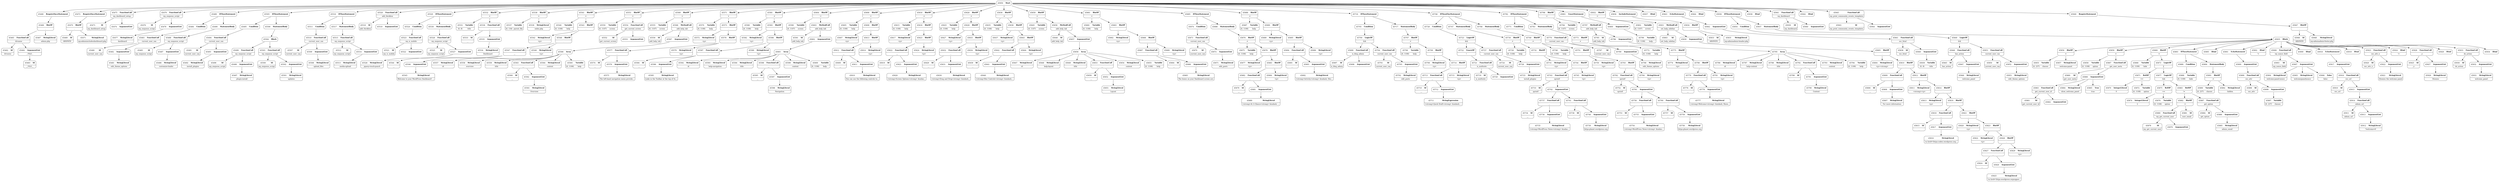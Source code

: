 digraph ast {
node [shape=none];
45462 [label=<<TABLE border='1' cellspacing='0' cellpadding='10' style='rounded' ><TR><TD border='0'>45462</TD><TD border='0'><B>Id</B></TD></TR><HR/><TR><TD border='0' cellpadding='5' colspan='2'>dirname</TD></TR></TABLE>>];
45463 [label=<<TABLE border='1' cellspacing='0' cellpadding='10' style='rounded' ><TR><TD border='0'>45463</TD><TD border='0'><B>Id</B></TD></TR><HR/><TR><TD border='0' cellpadding='5' colspan='2'>__FILE__</TD></TR></TABLE>>];
45464 [label=<<TABLE border='1' cellspacing='0' cellpadding='10' style='rounded' ><TR><TD border='0'>45464</TD><TD border='0'><B>ArgumentList</B></TD></TR><HR/><TR><TD border='0' cellpadding='5' colspan='2'>__FILE__</TD></TR></TABLE>>];
45464 -> 45463 [weight=2];
45465 [label=<<TABLE border='1' cellspacing='0' cellpadding='10' style='rounded' ><TR><TD border='0'>45465</TD><TD border='0'><B>FunctionCall</B></TD></TR><HR/><TR><TD border='0' cellpadding='5' colspan='2'>dirname</TD></TR></TABLE>>];
45465 -> 45462 [weight=2];
45465 -> 45464 [weight=2];
45466 [label=<<TABLE border='1' cellspacing='0' cellpadding='10' style='rounded' ><TR><TD border='0'>45466</TD><TD border='0'><B>BinOP</B></TD></TR><HR/><TR><TD border='0' cellpadding='5' colspan='2'>.</TD></TR></TABLE>>];
45466 -> 45465 [weight=2];
45466 -> 45467 [weight=2];
45467 [label=<<TABLE border='1' cellspacing='0' cellpadding='10' style='rounded' ><TR><TD border='0'>45467</TD><TD border='0'><B>StringLiteral</B></TD></TR><HR/><TR><TD border='0' cellpadding='5' colspan='2'>admin.php</TD></TR></TABLE>>];
45468 [label=<<TABLE border='1' cellspacing='0' cellpadding='10' style='rounded' ><TR><TD border='0'>45468</TD><TD border='0'><B>RequireOnceStatement</B></TD></TR></TABLE>>];
45468 -> 45466 [weight=2];
45469 [label=<<TABLE border='1' cellspacing='0' cellpadding='10' style='rounded' ><TR><TD border='0'>45469</TD><TD border='0'><B>Id</B></TD></TR><HR/><TR><TD border='0' cellpadding='5' colspan='2'>ABSPATH</TD></TR></TABLE>>];
45470 [label=<<TABLE border='1' cellspacing='0' cellpadding='10' style='rounded' ><TR><TD border='0'>45470</TD><TD border='0'><B>BinOP</B></TD></TR><HR/><TR><TD border='0' cellpadding='5' colspan='2'>.</TD></TR></TABLE>>];
45470 -> 45469 [weight=2];
45470 -> 45471 [weight=2];
45471 [label=<<TABLE border='1' cellspacing='0' cellpadding='10' style='rounded' ><TR><TD border='0'>45471</TD><TD border='0'><B>StringLiteral</B></TD></TR><HR/><TR><TD border='0' cellpadding='5' colspan='2'>wp-adminincludesdashboard.php</TD></TR></TABLE>>];
45472 [label=<<TABLE border='1' cellspacing='0' cellpadding='10' style='rounded' ><TR><TD border='0'>45472</TD><TD border='0'><B>RequireOnceStatement</B></TD></TR></TABLE>>];
45472 -> 45470 [weight=2];
45473 [label=<<TABLE border='1' cellspacing='0' cellpadding='10' style='rounded' ><TR><TD border='0'>45473</TD><TD border='0'><B>Id</B></TD></TR><HR/><TR><TD border='0' cellpadding='5' colspan='2'>wp_dashboard_setup</TD></TR></TABLE>>];
45474 [label=<<TABLE border='1' cellspacing='0' cellpadding='10' style='rounded' ><TR><TD border='0'>45474</TD><TD border='0'><B>ArgumentList</B></TD></TR></TABLE>>];
45475 [label=<<TABLE border='1' cellspacing='0' cellpadding='10' style='rounded' ><TR><TD border='0'>45475</TD><TD border='0'><B>FunctionCall</B></TD></TR><HR/><TR><TD border='0' cellpadding='5' colspan='2'>wp_dashboard_setup</TD></TR></TABLE>>];
45475 -> 45473 [weight=2];
45475 -> 45474 [weight=2];
45476 [label=<<TABLE border='1' cellspacing='0' cellpadding='10' style='rounded' ><TR><TD border='0'>45476</TD><TD border='0'><B>Id</B></TD></TR><HR/><TR><TD border='0' cellpadding='5' colspan='2'>wp_enqueue_script</TD></TR></TABLE>>];
45477 [label=<<TABLE border='1' cellspacing='0' cellpadding='10' style='rounded' ><TR><TD border='0'>45477</TD><TD border='0'><B>StringLiteral</B></TD></TR><HR/><TR><TD border='0' cellpadding='5' colspan='2'>dashboard</TD></TR></TABLE>>];
45478 [label=<<TABLE border='1' cellspacing='0' cellpadding='10' style='rounded' ><TR><TD border='0'>45478</TD><TD border='0'><B>ArgumentList</B></TD></TR></TABLE>>];
45478 -> 45477 [weight=2];
45479 [label=<<TABLE border='1' cellspacing='0' cellpadding='10' style='rounded' ><TR><TD border='0'>45479</TD><TD border='0'><B>FunctionCall</B></TD></TR><HR/><TR><TD border='0' cellpadding='5' colspan='2'>wp_enqueue_script</TD></TR></TABLE>>];
45479 -> 45476 [weight=2];
45479 -> 45478 [weight=2];
45480 [label=<<TABLE border='1' cellspacing='0' cellpadding='10' style='rounded' ><TR><TD border='0'>45480</TD><TD border='0'><B>Id</B></TD></TR><HR/><TR><TD border='0' cellpadding='5' colspan='2'>current_user_can</TD></TR></TABLE>>];
45481 [label=<<TABLE border='1' cellspacing='0' cellpadding='10' style='rounded' ><TR><TD border='0'>45481</TD><TD border='0'><B>StringLiteral</B></TD></TR><HR/><TR><TD border='0' cellpadding='5' colspan='2'>edit_theme_options</TD></TR></TABLE>>];
45482 [label=<<TABLE border='1' cellspacing='0' cellpadding='10' style='rounded' ><TR><TD border='0'>45482</TD><TD border='0'><B>ArgumentList</B></TD></TR></TABLE>>];
45482 -> 45481 [weight=2];
45483 [label=<<TABLE border='1' cellspacing='0' cellpadding='10' style='rounded' ><TR><TD border='0'>45483</TD><TD border='0'><B>FunctionCall</B></TD></TR><HR/><TR><TD border='0' cellpadding='5' colspan='2'>current_user_can</TD></TR></TABLE>>];
45483 -> 45480 [weight=2];
45483 -> 45482 [weight=2];
45484 [label=<<TABLE border='1' cellspacing='0' cellpadding='10' style='rounded' ><TR><TD border='0'>45484</TD><TD border='0'><B>Condition</B></TD></TR></TABLE>>];
45484 -> 45483 [weight=2];
45485 [label=<<TABLE border='1' cellspacing='0' cellpadding='10' style='rounded' ><TR><TD border='0'>45485</TD><TD border='0'><B>Id</B></TD></TR><HR/><TR><TD border='0' cellpadding='5' colspan='2'>wp_enqueue_script</TD></TR></TABLE>>];
45486 [label=<<TABLE border='1' cellspacing='0' cellpadding='10' style='rounded' ><TR><TD border='0'>45486</TD><TD border='0'><B>StringLiteral</B></TD></TR><HR/><TR><TD border='0' cellpadding='5' colspan='2'>customize-loader</TD></TR></TABLE>>];
45487 [label=<<TABLE border='1' cellspacing='0' cellpadding='10' style='rounded' ><TR><TD border='0'>45487</TD><TD border='0'><B>ArgumentList</B></TD></TR></TABLE>>];
45487 -> 45486 [weight=2];
45488 [label=<<TABLE border='1' cellspacing='0' cellpadding='10' style='rounded' ><TR><TD border='0'>45488</TD><TD border='0'><B>FunctionCall</B></TD></TR><HR/><TR><TD border='0' cellpadding='5' colspan='2'>wp_enqueue_script</TD></TR></TABLE>>];
45488 -> 45485 [weight=2];
45488 -> 45487 [weight=2];
45489 [label=<<TABLE border='1' cellspacing='0' cellpadding='10' style='rounded' ><TR><TD border='0'>45489</TD><TD border='0'><B>IfThenStatement</B></TD></TR></TABLE>>];
45489 -> 45484 [weight=2];
45489 -> 45490 [weight=2];
45490 [label=<<TABLE border='1' cellspacing='0' cellpadding='10' style='rounded' ><TR><TD border='0'>45490</TD><TD border='0'><B>StatementBody</B></TD></TR></TABLE>>];
45490 -> 45488 [weight=2];
45491 [label=<<TABLE border='1' cellspacing='0' cellpadding='10' style='rounded' ><TR><TD border='0'>45491</TD><TD border='0'><B>Id</B></TD></TR><HR/><TR><TD border='0' cellpadding='5' colspan='2'>current_user_can</TD></TR></TABLE>>];
45492 [label=<<TABLE border='1' cellspacing='0' cellpadding='10' style='rounded' ><TR><TD border='0'>45492</TD><TD border='0'><B>StringLiteral</B></TD></TR><HR/><TR><TD border='0' cellpadding='5' colspan='2'>install_plugins</TD></TR></TABLE>>];
45493 [label=<<TABLE border='1' cellspacing='0' cellpadding='10' style='rounded' ><TR><TD border='0'>45493</TD><TD border='0'><B>ArgumentList</B></TD></TR></TABLE>>];
45493 -> 45492 [weight=2];
45494 [label=<<TABLE border='1' cellspacing='0' cellpadding='10' style='rounded' ><TR><TD border='0'>45494</TD><TD border='0'><B>FunctionCall</B></TD></TR><HR/><TR><TD border='0' cellpadding='5' colspan='2'>current_user_can</TD></TR></TABLE>>];
45494 -> 45491 [weight=2];
45494 -> 45493 [weight=2];
45495 [label=<<TABLE border='1' cellspacing='0' cellpadding='10' style='rounded' ><TR><TD border='0'>45495</TD><TD border='0'><B>Condition</B></TD></TR></TABLE>>];
45495 -> 45494 [weight=2];
45496 [label=<<TABLE border='1' cellspacing='0' cellpadding='10' style='rounded' ><TR><TD border='0'>45496</TD><TD border='0'><B>Id</B></TD></TR><HR/><TR><TD border='0' cellpadding='5' colspan='2'>wp_enqueue_script</TD></TR></TABLE>>];
45497 [label=<<TABLE border='1' cellspacing='0' cellpadding='10' style='rounded' ><TR><TD border='0'>45497</TD><TD border='0'><B>StringLiteral</B></TD></TR><HR/><TR><TD border='0' cellpadding='5' colspan='2'>plugin-install</TD></TR></TABLE>>];
45498 [label=<<TABLE border='1' cellspacing='0' cellpadding='10' style='rounded' ><TR><TD border='0'>45498</TD><TD border='0'><B>ArgumentList</B></TD></TR></TABLE>>];
45498 -> 45497 [weight=2];
45499 [label=<<TABLE border='1' cellspacing='0' cellpadding='10' style='rounded' ><TR><TD border='0'>45499</TD><TD border='0'><B>FunctionCall</B></TD></TR><HR/><TR><TD border='0' cellpadding='5' colspan='2'>wp_enqueue_script</TD></TR></TABLE>>];
45499 -> 45496 [weight=2];
45499 -> 45498 [weight=2];
45500 [label=<<TABLE border='1' cellspacing='0' cellpadding='10' style='rounded' ><TR><TD border='0'>45500</TD><TD border='0'><B>Id</B></TD></TR><HR/><TR><TD border='0' cellpadding='5' colspan='2'>wp_enqueue_script</TD></TR></TABLE>>];
45501 [label=<<TABLE border='1' cellspacing='0' cellpadding='10' style='rounded' ><TR><TD border='0'>45501</TD><TD border='0'><B>StringLiteral</B></TD></TR><HR/><TR><TD border='0' cellpadding='5' colspan='2'>updates</TD></TR></TABLE>>];
45502 [label=<<TABLE border='1' cellspacing='0' cellpadding='10' style='rounded' ><TR><TD border='0'>45502</TD><TD border='0'><B>ArgumentList</B></TD></TR></TABLE>>];
45502 -> 45501 [weight=2];
45503 [label=<<TABLE border='1' cellspacing='0' cellpadding='10' style='rounded' ><TR><TD border='0'>45503</TD><TD border='0'><B>FunctionCall</B></TD></TR><HR/><TR><TD border='0' cellpadding='5' colspan='2'>wp_enqueue_script</TD></TR></TABLE>>];
45503 -> 45500 [weight=2];
45503 -> 45502 [weight=2];
45504 [label=<<TABLE border='1' cellspacing='0' cellpadding='10' style='rounded' ><TR><TD border='0'>45504</TD><TD border='0'><B>Block</B></TD></TR></TABLE>>];
45504 -> 45499 [weight=2];
45504 -> 45503 [weight=2];
45505 [label=<<TABLE border='1' cellspacing='0' cellpadding='10' style='rounded' ><TR><TD border='0'>45505</TD><TD border='0'><B>IfThenStatement</B></TD></TR></TABLE>>];
45505 -> 45495 [weight=2];
45505 -> 45506 [weight=2];
45506 [label=<<TABLE border='1' cellspacing='0' cellpadding='10' style='rounded' ><TR><TD border='0'>45506</TD><TD border='0'><B>StatementBody</B></TD></TR></TABLE>>];
45506 -> 45504 [weight=2];
45507 [label=<<TABLE border='1' cellspacing='0' cellpadding='10' style='rounded' ><TR><TD border='0'>45507</TD><TD border='0'><B>Id</B></TD></TR><HR/><TR><TD border='0' cellpadding='5' colspan='2'>current_user_can</TD></TR></TABLE>>];
45508 [label=<<TABLE border='1' cellspacing='0' cellpadding='10' style='rounded' ><TR><TD border='0'>45508</TD><TD border='0'><B>StringLiteral</B></TD></TR><HR/><TR><TD border='0' cellpadding='5' colspan='2'>upload_files</TD></TR></TABLE>>];
45509 [label=<<TABLE border='1' cellspacing='0' cellpadding='10' style='rounded' ><TR><TD border='0'>45509</TD><TD border='0'><B>ArgumentList</B></TD></TR></TABLE>>];
45509 -> 45508 [weight=2];
45510 [label=<<TABLE border='1' cellspacing='0' cellpadding='10' style='rounded' ><TR><TD border='0'>45510</TD><TD border='0'><B>FunctionCall</B></TD></TR><HR/><TR><TD border='0' cellpadding='5' colspan='2'>current_user_can</TD></TR></TABLE>>];
45510 -> 45507 [weight=2];
45510 -> 45509 [weight=2];
45511 [label=<<TABLE border='1' cellspacing='0' cellpadding='10' style='rounded' ><TR><TD border='0'>45511</TD><TD border='0'><B>Condition</B></TD></TR></TABLE>>];
45511 -> 45510 [weight=2];
45512 [label=<<TABLE border='1' cellspacing='0' cellpadding='10' style='rounded' ><TR><TD border='0'>45512</TD><TD border='0'><B>Id</B></TD></TR><HR/><TR><TD border='0' cellpadding='5' colspan='2'>wp_enqueue_script</TD></TR></TABLE>>];
45513 [label=<<TABLE border='1' cellspacing='0' cellpadding='10' style='rounded' ><TR><TD border='0'>45513</TD><TD border='0'><B>StringLiteral</B></TD></TR><HR/><TR><TD border='0' cellpadding='5' colspan='2'>media-upload</TD></TR></TABLE>>];
45514 [label=<<TABLE border='1' cellspacing='0' cellpadding='10' style='rounded' ><TR><TD border='0'>45514</TD><TD border='0'><B>ArgumentList</B></TD></TR></TABLE>>];
45514 -> 45513 [weight=2];
45515 [label=<<TABLE border='1' cellspacing='0' cellpadding='10' style='rounded' ><TR><TD border='0'>45515</TD><TD border='0'><B>FunctionCall</B></TD></TR><HR/><TR><TD border='0' cellpadding='5' colspan='2'>wp_enqueue_script</TD></TR></TABLE>>];
45515 -> 45512 [weight=2];
45515 -> 45514 [weight=2];
45516 [label=<<TABLE border='1' cellspacing='0' cellpadding='10' style='rounded' ><TR><TD border='0'>45516</TD><TD border='0'><B>IfThenStatement</B></TD></TR></TABLE>>];
45516 -> 45511 [weight=2];
45516 -> 45517 [weight=2];
45517 [label=<<TABLE border='1' cellspacing='0' cellpadding='10' style='rounded' ><TR><TD border='0'>45517</TD><TD border='0'><B>StatementBody</B></TD></TR></TABLE>>];
45517 -> 45515 [weight=2];
45518 [label=<<TABLE border='1' cellspacing='0' cellpadding='10' style='rounded' ><TR><TD border='0'>45518</TD><TD border='0'><B>Id</B></TD></TR><HR/><TR><TD border='0' cellpadding='5' colspan='2'>add_thickbox</TD></TR></TABLE>>];
45519 [label=<<TABLE border='1' cellspacing='0' cellpadding='10' style='rounded' ><TR><TD border='0'>45519</TD><TD border='0'><B>ArgumentList</B></TD></TR></TABLE>>];
45520 [label=<<TABLE border='1' cellspacing='0' cellpadding='10' style='rounded' ><TR><TD border='0'>45520</TD><TD border='0'><B>FunctionCall</B></TD></TR><HR/><TR><TD border='0' cellpadding='5' colspan='2'>add_thickbox</TD></TR></TABLE>>];
45520 -> 45518 [weight=2];
45520 -> 45519 [weight=2];
45521 [label=<<TABLE border='1' cellspacing='0' cellpadding='10' style='rounded' ><TR><TD border='0'>45521</TD><TD border='0'><B>Id</B></TD></TR><HR/><TR><TD border='0' cellpadding='5' colspan='2'>wp_is_mobile</TD></TR></TABLE>>];
45522 [label=<<TABLE border='1' cellspacing='0' cellpadding='10' style='rounded' ><TR><TD border='0'>45522</TD><TD border='0'><B>ArgumentList</B></TD></TR></TABLE>>];
45523 [label=<<TABLE border='1' cellspacing='0' cellpadding='10' style='rounded' ><TR><TD border='0'>45523</TD><TD border='0'><B>FunctionCall</B></TD></TR><HR/><TR><TD border='0' cellpadding='5' colspan='2'>wp_is_mobile</TD></TR></TABLE>>];
45523 -> 45521 [weight=2];
45523 -> 45522 [weight=2];
45524 [label=<<TABLE border='1' cellspacing='0' cellpadding='10' style='rounded' ><TR><TD border='0'>45524</TD><TD border='0'><B>Condition</B></TD></TR></TABLE>>];
45524 -> 45523 [weight=2];
45525 [label=<<TABLE border='1' cellspacing='0' cellpadding='10' style='rounded' ><TR><TD border='0'>45525</TD><TD border='0'><B>Id</B></TD></TR><HR/><TR><TD border='0' cellpadding='5' colspan='2'>wp_enqueue_script</TD></TR></TABLE>>];
45526 [label=<<TABLE border='1' cellspacing='0' cellpadding='10' style='rounded' ><TR><TD border='0'>45526</TD><TD border='0'><B>StringLiteral</B></TD></TR><HR/><TR><TD border='0' cellpadding='5' colspan='2'>jquery-touch-punch</TD></TR></TABLE>>];
45527 [label=<<TABLE border='1' cellspacing='0' cellpadding='10' style='rounded' ><TR><TD border='0'>45527</TD><TD border='0'><B>ArgumentList</B></TD></TR></TABLE>>];
45527 -> 45526 [weight=2];
45528 [label=<<TABLE border='1' cellspacing='0' cellpadding='10' style='rounded' ><TR><TD border='0'>45528</TD><TD border='0'><B>FunctionCall</B></TD></TR><HR/><TR><TD border='0' cellpadding='5' colspan='2'>wp_enqueue_script</TD></TR></TABLE>>];
45528 -> 45525 [weight=2];
45528 -> 45527 [weight=2];
45529 [label=<<TABLE border='1' cellspacing='0' cellpadding='10' style='rounded' ><TR><TD border='0'>45529</TD><TD border='0'><B>IfThenStatement</B></TD></TR></TABLE>>];
45529 -> 45524 [weight=2];
45529 -> 45530 [weight=2];
45530 [label=<<TABLE border='1' cellspacing='0' cellpadding='10' style='rounded' ><TR><TD border='0'>45530</TD><TD border='0'><B>StatementBody</B></TD></TR></TABLE>>];
45530 -> 45528 [weight=2];
45531 [label=<<TABLE border='1' cellspacing='0' cellpadding='10' style='rounded' ><TR><TD border='0'>45531</TD><TD border='0'><B>Variable</B></TD></TR><HR/><TR><TD border='0' cellpadding='5'>(0, 8)</TD><TD border='0' cellpadding='5'>title</TD></TR></TABLE>>];
45532 [label=<<TABLE border='1' cellspacing='0' cellpadding='10' style='rounded' ><TR><TD border='0'>45532</TD><TD border='0'><B>BinOP</B></TD></TR><HR/><TR><TD border='0' cellpadding='5' colspan='2'>=</TD></TR></TABLE>>];
45532 -> 45531 [weight=2];
45532 -> 45536 [weight=2];
45533 [label=<<TABLE border='1' cellspacing='0' cellpadding='10' style='rounded' ><TR><TD border='0'>45533</TD><TD border='0'><B>Id</B></TD></TR><HR/><TR><TD border='0' cellpadding='5' colspan='2'>__</TD></TR></TABLE>>];
45534 [label=<<TABLE border='1' cellspacing='0' cellpadding='10' style='rounded' ><TR><TD border='0'>45534</TD><TD border='0'><B>StringLiteral</B></TD></TR><HR/><TR><TD border='0' cellpadding='5' colspan='2'>Dashboard</TD></TR></TABLE>>];
45535 [label=<<TABLE border='1' cellspacing='0' cellpadding='10' style='rounded' ><TR><TD border='0'>45535</TD><TD border='0'><B>ArgumentList</B></TD></TR></TABLE>>];
45535 -> 45534 [weight=2];
45536 [label=<<TABLE border='1' cellspacing='0' cellpadding='10' style='rounded' ><TR><TD border='0'>45536</TD><TD border='0'><B>FunctionCall</B></TD></TR><HR/><TR><TD border='0' cellpadding='5' colspan='2'>__</TD></TR></TABLE>>];
45536 -> 45533 [weight=2];
45536 -> 45535 [weight=2];
45537 [label=<<TABLE border='1' cellspacing='0' cellpadding='10' style='rounded' ><TR><TD border='0'>45537</TD><TD border='0'><B>Variable</B></TD></TR><HR/><TR><TD border='0' cellpadding='5'>(0, 134)</TD><TD border='0' cellpadding='5'>parent_file</TD></TR></TABLE>>];
45538 [label=<<TABLE border='1' cellspacing='0' cellpadding='10' style='rounded' ><TR><TD border='0'>45538</TD><TD border='0'><B>BinOP</B></TD></TR><HR/><TR><TD border='0' cellpadding='5' colspan='2'>=</TD></TR></TABLE>>];
45538 -> 45537 [weight=2];
45538 -> 45539 [weight=2];
45539 [label=<<TABLE border='1' cellspacing='0' cellpadding='10' style='rounded' ><TR><TD border='0'>45539</TD><TD border='0'><B>StringLiteral</B></TD></TR><HR/><TR><TD border='0' cellpadding='5' colspan='2'>index.php</TD></TR></TABLE>>];
45540 [label=<<TABLE border='1' cellspacing='0' cellpadding='10' style='rounded' ><TR><TD border='0'>45540</TD><TD border='0'><B>Variable</B></TD></TR><HR/><TR><TD border='0' cellpadding='5'>(0, 1106)</TD><TD border='0' cellpadding='5'>help</TD></TR></TABLE>>];
45541 [label=<<TABLE border='1' cellspacing='0' cellpadding='10' style='rounded' ><TR><TD border='0'>45541</TD><TD border='0'><B>BinOP</B></TD></TR><HR/><TR><TD border='0' cellpadding='5' colspan='2'>=</TD></TR></TABLE>>];
45541 -> 45540 [weight=2];
45541 -> 45543 [weight=2];
45542 [label=<<TABLE border='1' cellspacing='0' cellpadding='10' style='rounded' ><TR><TD border='0'>45542</TD><TD border='0'><B>StringLiteral</B></TD></TR><HR/><TR><TD border='0' cellpadding='5' colspan='2'>&lt;p&gt;</TD></TR></TABLE>>];
45543 [label=<<TABLE border='1' cellspacing='0' cellpadding='10' style='rounded' ><TR><TD border='0'>45543</TD><TD border='0'><B>BinOP</B></TD></TR><HR/><TR><TD border='0' cellpadding='5' colspan='2'>.</TD></TR></TABLE>>];
45543 -> 45542 [weight=2];
45543 -> 45548 [weight=2];
45544 [label=<<TABLE border='1' cellspacing='0' cellpadding='10' style='rounded' ><TR><TD border='0'>45544</TD><TD border='0'><B>Id</B></TD></TR><HR/><TR><TD border='0' cellpadding='5' colspan='2'>__</TD></TR></TABLE>>];
45545 [label=<<TABLE border='1' cellspacing='0' cellpadding='10' style='rounded' ><TR><TD border='0'>45545</TD><TD border='0'><B>StringLiteral</B></TD></TR><HR/><TR><TD border='0' cellpadding='5' colspan='2'>Welcome to your WordPress Dashboard! ...</TD></TR></TABLE>>];
45546 [label=<<TABLE border='1' cellspacing='0' cellpadding='10' style='rounded' ><TR><TD border='0'>45546</TD><TD border='0'><B>ArgumentList</B></TD></TR></TABLE>>];
45546 -> 45545 [weight=2];
45547 [label=<<TABLE border='1' cellspacing='0' cellpadding='10' style='rounded' ><TR><TD border='0'>45547</TD><TD border='0'><B>FunctionCall</B></TD></TR><HR/><TR><TD border='0' cellpadding='5' colspan='2'>__</TD></TR></TABLE>>];
45547 -> 45544 [weight=2];
45547 -> 45546 [weight=2];
45548 [label=<<TABLE border='1' cellspacing='0' cellpadding='10' style='rounded' ><TR><TD border='0'>45548</TD><TD border='0'><B>BinOP</B></TD></TR><HR/><TR><TD border='0' cellpadding='5' colspan='2'>.</TD></TR></TABLE>>];
45548 -> 45547 [weight=2];
45548 -> 45549 [weight=2];
45549 [label=<<TABLE border='1' cellspacing='0' cellpadding='10' style='rounded' ><TR><TD border='0'>45549</TD><TD border='0'><B>StringLiteral</B></TD></TR><HR/><TR><TD border='0' cellpadding='5' colspan='2'>&lt;p&gt;</TD></TR></TABLE>>];
45550 [label=<<TABLE border='1' cellspacing='0' cellpadding='10' style='rounded' ><TR><TD border='0'>45550</TD><TD border='0'><B>Variable</B></TD></TR><HR/><TR><TD border='0' cellpadding='5'>(0, 1107)</TD><TD border='0' cellpadding='5'>screen</TD></TR></TABLE>>];
45551 [label=<<TABLE border='1' cellspacing='0' cellpadding='10' style='rounded' ><TR><TD border='0'>45551</TD><TD border='0'><B>BinOP</B></TD></TR><HR/><TR><TD border='0' cellpadding='5' colspan='2'>=</TD></TR></TABLE>>];
45551 -> 45550 [weight=2];
45551 -> 45554 [weight=2];
45552 [label=<<TABLE border='1' cellspacing='0' cellpadding='10' style='rounded' ><TR><TD border='0'>45552</TD><TD border='0'><B>Id</B></TD></TR><HR/><TR><TD border='0' cellpadding='5' colspan='2'>get_current_screen</TD></TR></TABLE>>];
45553 [label=<<TABLE border='1' cellspacing='0' cellpadding='10' style='rounded' ><TR><TD border='0'>45553</TD><TD border='0'><B>ArgumentList</B></TD></TR></TABLE>>];
45554 [label=<<TABLE border='1' cellspacing='0' cellpadding='10' style='rounded' ><TR><TD border='0'>45554</TD><TD border='0'><B>FunctionCall</B></TD></TR><HR/><TR><TD border='0' cellpadding='5' colspan='2'>get_current_screen</TD></TR></TABLE>>];
45554 -> 45552 [weight=2];
45554 -> 45553 [weight=2];
45555 [label=<<TABLE border='1' cellspacing='0' cellpadding='10' style='rounded' ><TR><TD border='0'>45555</TD><TD border='0'><B>Variable</B></TD></TR><HR/><TR><TD border='0' cellpadding='5'>(0, 1107)</TD><TD border='0' cellpadding='5'>screen</TD></TR></TABLE>>];
45556 [label=<<TABLE border='1' cellspacing='0' cellpadding='10' style='rounded' ><TR><TD border='0'>45556</TD><TD border='0'><B>Id</B></TD></TR><HR/><TR><TD border='0' cellpadding='5' colspan='2'>add_help_tab</TD></TR></TABLE>>];
45557 [label=<<TABLE border='1' cellspacing='0' cellpadding='10' style='rounded' ><TR><TD border='0'>45557</TD><TD border='0'><B>StringLiteral</B></TD></TR><HR/><TR><TD border='0' cellpadding='5' colspan='2'>id</TD></TR></TABLE>>];
45558 [label=<<TABLE border='1' cellspacing='0' cellpadding='10' style='rounded' ><TR><TD border='0'>45558</TD><TD border='0'><B>StringLiteral</B></TD></TR><HR/><TR><TD border='0' cellpadding='5' colspan='2'>overview</TD></TR></TABLE>>];
45559 [label=<<TABLE border='1' cellspacing='0' cellpadding='10' style='rounded' ><TR><TD border='0'>45559</TD><TD border='0'><B>StringLiteral</B></TD></TR><HR/><TR><TD border='0' cellpadding='5' colspan='2'>title</TD></TR></TABLE>>];
45560 [label=<<TABLE border='1' cellspacing='0' cellpadding='10' style='rounded' ><TR><TD border='0'>45560</TD><TD border='0'><B>Id</B></TD></TR><HR/><TR><TD border='0' cellpadding='5' colspan='2'>__</TD></TR></TABLE>>];
45561 [label=<<TABLE border='1' cellspacing='0' cellpadding='10' style='rounded' ><TR><TD border='0'>45561</TD><TD border='0'><B>StringLiteral</B></TD></TR><HR/><TR><TD border='0' cellpadding='5' colspan='2'>Overview</TD></TR></TABLE>>];
45562 [label=<<TABLE border='1' cellspacing='0' cellpadding='10' style='rounded' ><TR><TD border='0'>45562</TD><TD border='0'><B>ArgumentList</B></TD></TR></TABLE>>];
45562 -> 45561 [weight=2];
45563 [label=<<TABLE border='1' cellspacing='0' cellpadding='10' style='rounded' ><TR><TD border='0'>45563</TD><TD border='0'><B>FunctionCall</B></TD></TR><HR/><TR><TD border='0' cellpadding='5' colspan='2'>__</TD></TR></TABLE>>];
45563 -> 45560 [weight=2];
45563 -> 45562 [weight=2];
45564 [label=<<TABLE border='1' cellspacing='0' cellpadding='10' style='rounded' ><TR><TD border='0'>45564</TD><TD border='0'><B>StringLiteral</B></TD></TR><HR/><TR><TD border='0' cellpadding='5' colspan='2'>content</TD></TR></TABLE>>];
45565 [label=<<TABLE border='1' cellspacing='0' cellpadding='10' style='rounded' ><TR><TD border='0'>45565</TD><TD border='0'><B>Variable</B></TD></TR><HR/><TR><TD border='0' cellpadding='5'>(0, 1106)</TD><TD border='0' cellpadding='5'>help</TD></TR></TABLE>>];
45566 [label=<<TABLE border='1' cellspacing='0' cellpadding='10' style='rounded' ><TR><TD border='0'>45566</TD><TD border='0'><B>Array</B></TD></TR></TABLE>>];
45566 -> 45557 [weight=2];
45566 -> 45558 [weight=2];
45566 -> 45559 [weight=2];
45566 -> 45563 [weight=2];
45566 -> 45564 [weight=2];
45566 -> 45565 [weight=2];
45567 [label=<<TABLE border='1' cellspacing='0' cellpadding='10' style='rounded' ><TR><TD border='0'>45567</TD><TD border='0'><B>ArgumentList</B></TD></TR></TABLE>>];
45567 -> 45566 [weight=2];
45568 [label=<<TABLE border='1' cellspacing='0' cellpadding='10' style='rounded' ><TR><TD border='0'>45568</TD><TD border='0'><B>MethodCall</B></TD></TR><HR/><TR><TD border='0' cellpadding='5' colspan='2'>add_help_tab</TD></TR></TABLE>>];
45568 -> 45556 [weight=2];
45568 -> 45567 [weight=2];
45569 [label=<<TABLE border='1' cellspacing='0' cellpadding='10' style='rounded' ><TR><TD border='0'>45569</TD><TD border='0'><B>BinOP</B></TD></TR><HR/><TR><TD border='0' cellpadding='5' colspan='2'>-&gt;</TD></TR></TABLE>>];
45569 -> 45555 [weight=2];
45569 -> 45568 [weight=2];
45570 [label=<<TABLE border='1' cellspacing='0' cellpadding='10' style='rounded' ><TR><TD border='0'>45570</TD><TD border='0'><B>Variable</B></TD></TR><HR/><TR><TD border='0' cellpadding='5'>(0, 1106)</TD><TD border='0' cellpadding='5'>help</TD></TR></TABLE>>];
45571 [label=<<TABLE border='1' cellspacing='0' cellpadding='10' style='rounded' ><TR><TD border='0'>45571</TD><TD border='0'><B>BinOP</B></TD></TR><HR/><TR><TD border='0' cellpadding='5' colspan='2'>=</TD></TR></TABLE>>];
45571 -> 45570 [weight=2];
45571 -> 45573 [weight=2];
45572 [label=<<TABLE border='1' cellspacing='0' cellpadding='10' style='rounded' ><TR><TD border='0'>45572</TD><TD border='0'><B>StringLiteral</B></TD></TR><HR/><TR><TD border='0' cellpadding='5' colspan='2'>&lt;p&gt;</TD></TR></TABLE>>];
45573 [label=<<TABLE border='1' cellspacing='0' cellpadding='10' style='rounded' ><TR><TD border='0'>45573</TD><TD border='0'><B>BinOP</B></TD></TR><HR/><TR><TD border='0' cellpadding='5' colspan='2'>.</TD></TR></TABLE>>];
45573 -> 45572 [weight=2];
45573 -> 45578 [weight=2];
45574 [label=<<TABLE border='1' cellspacing='0' cellpadding='10' style='rounded' ><TR><TD border='0'>45574</TD><TD border='0'><B>Id</B></TD></TR><HR/><TR><TD border='0' cellpadding='5' colspan='2'>__</TD></TR></TABLE>>];
45575 [label=<<TABLE border='1' cellspacing='0' cellpadding='10' style='rounded' ><TR><TD border='0'>45575</TD><TD border='0'><B>StringLiteral</B></TD></TR><HR/><TR><TD border='0' cellpadding='5' colspan='2'>The left-hand navigation menu provide...</TD></TR></TABLE>>];
45576 [label=<<TABLE border='1' cellspacing='0' cellpadding='10' style='rounded' ><TR><TD border='0'>45576</TD><TD border='0'><B>ArgumentList</B></TD></TR></TABLE>>];
45576 -> 45575 [weight=2];
45577 [label=<<TABLE border='1' cellspacing='0' cellpadding='10' style='rounded' ><TR><TD border='0'>45577</TD><TD border='0'><B>FunctionCall</B></TD></TR><HR/><TR><TD border='0' cellpadding='5' colspan='2'>__</TD></TR></TABLE>>];
45577 -> 45574 [weight=2];
45577 -> 45576 [weight=2];
45578 [label=<<TABLE border='1' cellspacing='0' cellpadding='10' style='rounded' ><TR><TD border='0'>45578</TD><TD border='0'><B>BinOP</B></TD></TR><HR/><TR><TD border='0' cellpadding='5' colspan='2'>.</TD></TR></TABLE>>];
45578 -> 45577 [weight=2];
45578 -> 45579 [weight=2];
45579 [label=<<TABLE border='1' cellspacing='0' cellpadding='10' style='rounded' ><TR><TD border='0'>45579</TD><TD border='0'><B>StringLiteral</B></TD></TR><HR/><TR><TD border='0' cellpadding='5' colspan='2'>&lt;p&gt;</TD></TR></TABLE>>];
45580 [label=<<TABLE border='1' cellspacing='0' cellpadding='10' style='rounded' ><TR><TD border='0'>45580</TD><TD border='0'><B>Variable</B></TD></TR><HR/><TR><TD border='0' cellpadding='5'>(0, 1106)</TD><TD border='0' cellpadding='5'>help</TD></TR></TABLE>>];
45581 [label=<<TABLE border='1' cellspacing='0' cellpadding='10' style='rounded' ><TR><TD border='0'>45581</TD><TD border='0'><B>BinOP</B></TD></TR><HR/><TR><TD border='0' cellpadding='5' colspan='2'>.=</TD></TR></TABLE>>];
45581 -> 45580 [weight=2];
45581 -> 45583 [weight=2];
45582 [label=<<TABLE border='1' cellspacing='0' cellpadding='10' style='rounded' ><TR><TD border='0'>45582</TD><TD border='0'><B>StringLiteral</B></TD></TR><HR/><TR><TD border='0' cellpadding='5' colspan='2'>&lt;p&gt;</TD></TR></TABLE>>];
45583 [label=<<TABLE border='1' cellspacing='0' cellpadding='10' style='rounded' ><TR><TD border='0'>45583</TD><TD border='0'><B>BinOP</B></TD></TR><HR/><TR><TD border='0' cellpadding='5' colspan='2'>.</TD></TR></TABLE>>];
45583 -> 45582 [weight=2];
45583 -> 45588 [weight=2];
45584 [label=<<TABLE border='1' cellspacing='0' cellpadding='10' style='rounded' ><TR><TD border='0'>45584</TD><TD border='0'><B>Id</B></TD></TR><HR/><TR><TD border='0' cellpadding='5' colspan='2'>__</TD></TR></TABLE>>];
45585 [label=<<TABLE border='1' cellspacing='0' cellpadding='10' style='rounded' ><TR><TD border='0'>45585</TD><TD border='0'><B>StringLiteral</B></TD></TR><HR/><TR><TD border='0' cellpadding='5' colspan='2'>Links in the Toolbar at the top of th...</TD></TR></TABLE>>];
45586 [label=<<TABLE border='1' cellspacing='0' cellpadding='10' style='rounded' ><TR><TD border='0'>45586</TD><TD border='0'><B>ArgumentList</B></TD></TR></TABLE>>];
45586 -> 45585 [weight=2];
45587 [label=<<TABLE border='1' cellspacing='0' cellpadding='10' style='rounded' ><TR><TD border='0'>45587</TD><TD border='0'><B>FunctionCall</B></TD></TR><HR/><TR><TD border='0' cellpadding='5' colspan='2'>__</TD></TR></TABLE>>];
45587 -> 45584 [weight=2];
45587 -> 45586 [weight=2];
45588 [label=<<TABLE border='1' cellspacing='0' cellpadding='10' style='rounded' ><TR><TD border='0'>45588</TD><TD border='0'><B>BinOP</B></TD></TR><HR/><TR><TD border='0' cellpadding='5' colspan='2'>.</TD></TR></TABLE>>];
45588 -> 45587 [weight=2];
45588 -> 45589 [weight=2];
45589 [label=<<TABLE border='1' cellspacing='0' cellpadding='10' style='rounded' ><TR><TD border='0'>45589</TD><TD border='0'><B>StringLiteral</B></TD></TR><HR/><TR><TD border='0' cellpadding='5' colspan='2'>&lt;p&gt;</TD></TR></TABLE>>];
45590 [label=<<TABLE border='1' cellspacing='0' cellpadding='10' style='rounded' ><TR><TD border='0'>45590</TD><TD border='0'><B>Variable</B></TD></TR><HR/><TR><TD border='0' cellpadding='5'>(0, 1107)</TD><TD border='0' cellpadding='5'>screen</TD></TR></TABLE>>];
45591 [label=<<TABLE border='1' cellspacing='0' cellpadding='10' style='rounded' ><TR><TD border='0'>45591</TD><TD border='0'><B>Id</B></TD></TR><HR/><TR><TD border='0' cellpadding='5' colspan='2'>add_help_tab</TD></TR></TABLE>>];
45592 [label=<<TABLE border='1' cellspacing='0' cellpadding='10' style='rounded' ><TR><TD border='0'>45592</TD><TD border='0'><B>StringLiteral</B></TD></TR><HR/><TR><TD border='0' cellpadding='5' colspan='2'>id</TD></TR></TABLE>>];
45593 [label=<<TABLE border='1' cellspacing='0' cellpadding='10' style='rounded' ><TR><TD border='0'>45593</TD><TD border='0'><B>StringLiteral</B></TD></TR><HR/><TR><TD border='0' cellpadding='5' colspan='2'>help-navigation</TD></TR></TABLE>>];
45594 [label=<<TABLE border='1' cellspacing='0' cellpadding='10' style='rounded' ><TR><TD border='0'>45594</TD><TD border='0'><B>StringLiteral</B></TD></TR><HR/><TR><TD border='0' cellpadding='5' colspan='2'>title</TD></TR></TABLE>>];
45595 [label=<<TABLE border='1' cellspacing='0' cellpadding='10' style='rounded' ><TR><TD border='0'>45595</TD><TD border='0'><B>Id</B></TD></TR><HR/><TR><TD border='0' cellpadding='5' colspan='2'>__</TD></TR></TABLE>>];
45596 [label=<<TABLE border='1' cellspacing='0' cellpadding='10' style='rounded' ><TR><TD border='0'>45596</TD><TD border='0'><B>StringLiteral</B></TD></TR><HR/><TR><TD border='0' cellpadding='5' colspan='2'>Navigation</TD></TR></TABLE>>];
45597 [label=<<TABLE border='1' cellspacing='0' cellpadding='10' style='rounded' ><TR><TD border='0'>45597</TD><TD border='0'><B>ArgumentList</B></TD></TR></TABLE>>];
45597 -> 45596 [weight=2];
45598 [label=<<TABLE border='1' cellspacing='0' cellpadding='10' style='rounded' ><TR><TD border='0'>45598</TD><TD border='0'><B>FunctionCall</B></TD></TR><HR/><TR><TD border='0' cellpadding='5' colspan='2'>__</TD></TR></TABLE>>];
45598 -> 45595 [weight=2];
45598 -> 45597 [weight=2];
45599 [label=<<TABLE border='1' cellspacing='0' cellpadding='10' style='rounded' ><TR><TD border='0'>45599</TD><TD border='0'><B>StringLiteral</B></TD></TR><HR/><TR><TD border='0' cellpadding='5' colspan='2'>content</TD></TR></TABLE>>];
45600 [label=<<TABLE border='1' cellspacing='0' cellpadding='10' style='rounded' ><TR><TD border='0'>45600</TD><TD border='0'><B>Variable</B></TD></TR><HR/><TR><TD border='0' cellpadding='5'>(0, 1106)</TD><TD border='0' cellpadding='5'>help</TD></TR></TABLE>>];
45601 [label=<<TABLE border='1' cellspacing='0' cellpadding='10' style='rounded' ><TR><TD border='0'>45601</TD><TD border='0'><B>Array</B></TD></TR></TABLE>>];
45601 -> 45592 [weight=2];
45601 -> 45593 [weight=2];
45601 -> 45594 [weight=2];
45601 -> 45598 [weight=2];
45601 -> 45599 [weight=2];
45601 -> 45600 [weight=2];
45602 [label=<<TABLE border='1' cellspacing='0' cellpadding='10' style='rounded' ><TR><TD border='0'>45602</TD><TD border='0'><B>ArgumentList</B></TD></TR></TABLE>>];
45602 -> 45601 [weight=2];
45603 [label=<<TABLE border='1' cellspacing='0' cellpadding='10' style='rounded' ><TR><TD border='0'>45603</TD><TD border='0'><B>MethodCall</B></TD></TR><HR/><TR><TD border='0' cellpadding='5' colspan='2'>add_help_tab</TD></TR></TABLE>>];
45603 -> 45591 [weight=2];
45603 -> 45602 [weight=2];
45604 [label=<<TABLE border='1' cellspacing='0' cellpadding='10' style='rounded' ><TR><TD border='0'>45604</TD><TD border='0'><B>BinOP</B></TD></TR><HR/><TR><TD border='0' cellpadding='5' colspan='2'>-&gt;</TD></TR></TABLE>>];
45604 -> 45590 [weight=2];
45604 -> 45603 [weight=2];
45605 [label=<<TABLE border='1' cellspacing='0' cellpadding='10' style='rounded' ><TR><TD border='0'>45605</TD><TD border='0'><B>Variable</B></TD></TR><HR/><TR><TD border='0' cellpadding='5'>(0, 1106)</TD><TD border='0' cellpadding='5'>help</TD></TR></TABLE>>];
45606 [label=<<TABLE border='1' cellspacing='0' cellpadding='10' style='rounded' ><TR><TD border='0'>45606</TD><TD border='0'><B>BinOP</B></TD></TR><HR/><TR><TD border='0' cellpadding='5' colspan='2'>=</TD></TR></TABLE>>];
45606 -> 45605 [weight=2];
45606 -> 45608 [weight=2];
45607 [label=<<TABLE border='1' cellspacing='0' cellpadding='10' style='rounded' ><TR><TD border='0'>45607</TD><TD border='0'><B>StringLiteral</B></TD></TR><HR/><TR><TD border='0' cellpadding='5' colspan='2'>&lt;p&gt;</TD></TR></TABLE>>];
45608 [label=<<TABLE border='1' cellspacing='0' cellpadding='10' style='rounded' ><TR><TD border='0'>45608</TD><TD border='0'><B>BinOP</B></TD></TR><HR/><TR><TD border='0' cellpadding='5' colspan='2'>.</TD></TR></TABLE>>];
45608 -> 45607 [weight=2];
45608 -> 45613 [weight=2];
45609 [label=<<TABLE border='1' cellspacing='0' cellpadding='10' style='rounded' ><TR><TD border='0'>45609</TD><TD border='0'><B>Id</B></TD></TR><HR/><TR><TD border='0' cellpadding='5' colspan='2'>__</TD></TR></TABLE>>];
45610 [label=<<TABLE border='1' cellspacing='0' cellpadding='10' style='rounded' ><TR><TD border='0'>45610</TD><TD border='0'><B>StringLiteral</B></TD></TR><HR/><TR><TD border='0' cellpadding='5' colspan='2'>You can use the following controls to...</TD></TR></TABLE>>];
45611 [label=<<TABLE border='1' cellspacing='0' cellpadding='10' style='rounded' ><TR><TD border='0'>45611</TD><TD border='0'><B>ArgumentList</B></TD></TR></TABLE>>];
45611 -> 45610 [weight=2];
45612 [label=<<TABLE border='1' cellspacing='0' cellpadding='10' style='rounded' ><TR><TD border='0'>45612</TD><TD border='0'><B>FunctionCall</B></TD></TR><HR/><TR><TD border='0' cellpadding='5' colspan='2'>__</TD></TR></TABLE>>];
45612 -> 45609 [weight=2];
45612 -> 45611 [weight=2];
45613 [label=<<TABLE border='1' cellspacing='0' cellpadding='10' style='rounded' ><TR><TD border='0'>45613</TD><TD border='0'><B>BinOP</B></TD></TR><HR/><TR><TD border='0' cellpadding='5' colspan='2'>.</TD></TR></TABLE>>];
45613 -> 45612 [weight=2];
45613 -> 45614 [weight=2];
45614 [label=<<TABLE border='1' cellspacing='0' cellpadding='10' style='rounded' ><TR><TD border='0'>45614</TD><TD border='0'><B>StringLiteral</B></TD></TR><HR/><TR><TD border='0' cellpadding='5' colspan='2'>&lt;p&gt;</TD></TR></TABLE>>];
45615 [label=<<TABLE border='1' cellspacing='0' cellpadding='10' style='rounded' ><TR><TD border='0'>45615</TD><TD border='0'><B>Variable</B></TD></TR><HR/><TR><TD border='0' cellpadding='5'>(0, 1106)</TD><TD border='0' cellpadding='5'>help</TD></TR></TABLE>>];
45616 [label=<<TABLE border='1' cellspacing='0' cellpadding='10' style='rounded' ><TR><TD border='0'>45616</TD><TD border='0'><B>BinOP</B></TD></TR><HR/><TR><TD border='0' cellpadding='5' colspan='2'>.=</TD></TR></TABLE>>];
45616 -> 45615 [weight=2];
45616 -> 45618 [weight=2];
45617 [label=<<TABLE border='1' cellspacing='0' cellpadding='10' style='rounded' ><TR><TD border='0'>45617</TD><TD border='0'><B>StringLiteral</B></TD></TR><HR/><TR><TD border='0' cellpadding='5' colspan='2'>&lt;p&gt;</TD></TR></TABLE>>];
45618 [label=<<TABLE border='1' cellspacing='0' cellpadding='10' style='rounded' ><TR><TD border='0'>45618</TD><TD border='0'><B>BinOP</B></TD></TR><HR/><TR><TD border='0' cellpadding='5' colspan='2'>.</TD></TR></TABLE>>];
45618 -> 45617 [weight=2];
45618 -> 45623 [weight=2];
45619 [label=<<TABLE border='1' cellspacing='0' cellpadding='10' style='rounded' ><TR><TD border='0'>45619</TD><TD border='0'><B>Id</B></TD></TR><HR/><TR><TD border='0' cellpadding='5' colspan='2'>__</TD></TR></TABLE>>];
45620 [label=<<TABLE border='1' cellspacing='0' cellpadding='10' style='rounded' ><TR><TD border='0'>45620</TD><TD border='0'><B>StringLiteral</B></TD></TR><HR/><TR><TD border='0' cellpadding='5' colspan='2'>&lt;strong&gt;Screen Options&lt;strong&gt; &amp;mdas...</TD></TR></TABLE>>];
45621 [label=<<TABLE border='1' cellspacing='0' cellpadding='10' style='rounded' ><TR><TD border='0'>45621</TD><TD border='0'><B>ArgumentList</B></TD></TR></TABLE>>];
45621 -> 45620 [weight=2];
45622 [label=<<TABLE border='1' cellspacing='0' cellpadding='10' style='rounded' ><TR><TD border='0'>45622</TD><TD border='0'><B>FunctionCall</B></TD></TR><HR/><TR><TD border='0' cellpadding='5' colspan='2'>__</TD></TR></TABLE>>];
45622 -> 45619 [weight=2];
45622 -> 45621 [weight=2];
45623 [label=<<TABLE border='1' cellspacing='0' cellpadding='10' style='rounded' ><TR><TD border='0'>45623</TD><TD border='0'><B>BinOP</B></TD></TR><HR/><TR><TD border='0' cellpadding='5' colspan='2'>.</TD></TR></TABLE>>];
45623 -> 45622 [weight=2];
45623 -> 45624 [weight=2];
45624 [label=<<TABLE border='1' cellspacing='0' cellpadding='10' style='rounded' ><TR><TD border='0'>45624</TD><TD border='0'><B>StringLiteral</B></TD></TR><HR/><TR><TD border='0' cellpadding='5' colspan='2'>&lt;p&gt;</TD></TR></TABLE>>];
45625 [label=<<TABLE border='1' cellspacing='0' cellpadding='10' style='rounded' ><TR><TD border='0'>45625</TD><TD border='0'><B>Variable</B></TD></TR><HR/><TR><TD border='0' cellpadding='5'>(0, 1106)</TD><TD border='0' cellpadding='5'>help</TD></TR></TABLE>>];
45626 [label=<<TABLE border='1' cellspacing='0' cellpadding='10' style='rounded' ><TR><TD border='0'>45626</TD><TD border='0'><B>BinOP</B></TD></TR><HR/><TR><TD border='0' cellpadding='5' colspan='2'>.=</TD></TR></TABLE>>];
45626 -> 45625 [weight=2];
45626 -> 45628 [weight=2];
45627 [label=<<TABLE border='1' cellspacing='0' cellpadding='10' style='rounded' ><TR><TD border='0'>45627</TD><TD border='0'><B>StringLiteral</B></TD></TR><HR/><TR><TD border='0' cellpadding='5' colspan='2'>&lt;p&gt;</TD></TR></TABLE>>];
45628 [label=<<TABLE border='1' cellspacing='0' cellpadding='10' style='rounded' ><TR><TD border='0'>45628</TD><TD border='0'><B>BinOP</B></TD></TR><HR/><TR><TD border='0' cellpadding='5' colspan='2'>.</TD></TR></TABLE>>];
45628 -> 45627 [weight=2];
45628 -> 45633 [weight=2];
45629 [label=<<TABLE border='1' cellspacing='0' cellpadding='10' style='rounded' ><TR><TD border='0'>45629</TD><TD border='0'><B>Id</B></TD></TR><HR/><TR><TD border='0' cellpadding='5' colspan='2'>__</TD></TR></TABLE>>];
45630 [label=<<TABLE border='1' cellspacing='0' cellpadding='10' style='rounded' ><TR><TD border='0'>45630</TD><TD border='0'><B>StringLiteral</B></TD></TR><HR/><TR><TD border='0' cellpadding='5' colspan='2'>&lt;strong&gt;Drag and Drop&lt;strong&gt; &amp;mdash...</TD></TR></TABLE>>];
45631 [label=<<TABLE border='1' cellspacing='0' cellpadding='10' style='rounded' ><TR><TD border='0'>45631</TD><TD border='0'><B>ArgumentList</B></TD></TR></TABLE>>];
45631 -> 45630 [weight=2];
45632 [label=<<TABLE border='1' cellspacing='0' cellpadding='10' style='rounded' ><TR><TD border='0'>45632</TD><TD border='0'><B>FunctionCall</B></TD></TR><HR/><TR><TD border='0' cellpadding='5' colspan='2'>__</TD></TR></TABLE>>];
45632 -> 45629 [weight=2];
45632 -> 45631 [weight=2];
45633 [label=<<TABLE border='1' cellspacing='0' cellpadding='10' style='rounded' ><TR><TD border='0'>45633</TD><TD border='0'><B>BinOP</B></TD></TR><HR/><TR><TD border='0' cellpadding='5' colspan='2'>.</TD></TR></TABLE>>];
45633 -> 45632 [weight=2];
45633 -> 45634 [weight=2];
45634 [label=<<TABLE border='1' cellspacing='0' cellpadding='10' style='rounded' ><TR><TD border='0'>45634</TD><TD border='0'><B>StringLiteral</B></TD></TR><HR/><TR><TD border='0' cellpadding='5' colspan='2'>&lt;p&gt;</TD></TR></TABLE>>];
45635 [label=<<TABLE border='1' cellspacing='0' cellpadding='10' style='rounded' ><TR><TD border='0'>45635</TD><TD border='0'><B>Variable</B></TD></TR><HR/><TR><TD border='0' cellpadding='5'>(0, 1106)</TD><TD border='0' cellpadding='5'>help</TD></TR></TABLE>>];
45636 [label=<<TABLE border='1' cellspacing='0' cellpadding='10' style='rounded' ><TR><TD border='0'>45636</TD><TD border='0'><B>BinOP</B></TD></TR><HR/><TR><TD border='0' cellpadding='5' colspan='2'>.=</TD></TR></TABLE>>];
45636 -> 45635 [weight=2];
45636 -> 45638 [weight=2];
45637 [label=<<TABLE border='1' cellspacing='0' cellpadding='10' style='rounded' ><TR><TD border='0'>45637</TD><TD border='0'><B>StringLiteral</B></TD></TR><HR/><TR><TD border='0' cellpadding='5' colspan='2'>&lt;p&gt;</TD></TR></TABLE>>];
45638 [label=<<TABLE border='1' cellspacing='0' cellpadding='10' style='rounded' ><TR><TD border='0'>45638</TD><TD border='0'><B>BinOP</B></TD></TR><HR/><TR><TD border='0' cellpadding='5' colspan='2'>.</TD></TR></TABLE>>];
45638 -> 45637 [weight=2];
45638 -> 45643 [weight=2];
45639 [label=<<TABLE border='1' cellspacing='0' cellpadding='10' style='rounded' ><TR><TD border='0'>45639</TD><TD border='0'><B>Id</B></TD></TR><HR/><TR><TD border='0' cellpadding='5' colspan='2'>__</TD></TR></TABLE>>];
45640 [label=<<TABLE border='1' cellspacing='0' cellpadding='10' style='rounded' ><TR><TD border='0'>45640</TD><TD border='0'><B>StringLiteral</B></TD></TR><HR/><TR><TD border='0' cellpadding='5' colspan='2'>&lt;strong&gt;Box Controls&lt;strong&gt; &amp;mdash;...</TD></TR></TABLE>>];
45641 [label=<<TABLE border='1' cellspacing='0' cellpadding='10' style='rounded' ><TR><TD border='0'>45641</TD><TD border='0'><B>ArgumentList</B></TD></TR></TABLE>>];
45641 -> 45640 [weight=2];
45642 [label=<<TABLE border='1' cellspacing='0' cellpadding='10' style='rounded' ><TR><TD border='0'>45642</TD><TD border='0'><B>FunctionCall</B></TD></TR><HR/><TR><TD border='0' cellpadding='5' colspan='2'>__</TD></TR></TABLE>>];
45642 -> 45639 [weight=2];
45642 -> 45641 [weight=2];
45643 [label=<<TABLE border='1' cellspacing='0' cellpadding='10' style='rounded' ><TR><TD border='0'>45643</TD><TD border='0'><B>BinOP</B></TD></TR><HR/><TR><TD border='0' cellpadding='5' colspan='2'>.</TD></TR></TABLE>>];
45643 -> 45642 [weight=2];
45643 -> 45644 [weight=2];
45644 [label=<<TABLE border='1' cellspacing='0' cellpadding='10' style='rounded' ><TR><TD border='0'>45644</TD><TD border='0'><B>StringLiteral</B></TD></TR><HR/><TR><TD border='0' cellpadding='5' colspan='2'>&lt;p&gt;</TD></TR></TABLE>>];
45645 [label=<<TABLE border='1' cellspacing='0' cellpadding='10' style='rounded' ><TR><TD border='0'>45645</TD><TD border='0'><B>Variable</B></TD></TR><HR/><TR><TD border='0' cellpadding='5'>(0, 1107)</TD><TD border='0' cellpadding='5'>screen</TD></TR></TABLE>>];
45646 [label=<<TABLE border='1' cellspacing='0' cellpadding='10' style='rounded' ><TR><TD border='0'>45646</TD><TD border='0'><B>Id</B></TD></TR><HR/><TR><TD border='0' cellpadding='5' colspan='2'>add_help_tab</TD></TR></TABLE>>];
45647 [label=<<TABLE border='1' cellspacing='0' cellpadding='10' style='rounded' ><TR><TD border='0'>45647</TD><TD border='0'><B>StringLiteral</B></TD></TR><HR/><TR><TD border='0' cellpadding='5' colspan='2'>id</TD></TR></TABLE>>];
45648 [label=<<TABLE border='1' cellspacing='0' cellpadding='10' style='rounded' ><TR><TD border='0'>45648</TD><TD border='0'><B>StringLiteral</B></TD></TR><HR/><TR><TD border='0' cellpadding='5' colspan='2'>help-layout</TD></TR></TABLE>>];
45649 [label=<<TABLE border='1' cellspacing='0' cellpadding='10' style='rounded' ><TR><TD border='0'>45649</TD><TD border='0'><B>StringLiteral</B></TD></TR><HR/><TR><TD border='0' cellpadding='5' colspan='2'>title</TD></TR></TABLE>>];
45650 [label=<<TABLE border='1' cellspacing='0' cellpadding='10' style='rounded' ><TR><TD border='0'>45650</TD><TD border='0'><B>Id</B></TD></TR><HR/><TR><TD border='0' cellpadding='5' colspan='2'>__</TD></TR></TABLE>>];
45651 [label=<<TABLE border='1' cellspacing='0' cellpadding='10' style='rounded' ><TR><TD border='0'>45651</TD><TD border='0'><B>StringLiteral</B></TD></TR><HR/><TR><TD border='0' cellpadding='5' colspan='2'>Layout</TD></TR></TABLE>>];
45652 [label=<<TABLE border='1' cellspacing='0' cellpadding='10' style='rounded' ><TR><TD border='0'>45652</TD><TD border='0'><B>ArgumentList</B></TD></TR></TABLE>>];
45652 -> 45651 [weight=2];
45653 [label=<<TABLE border='1' cellspacing='0' cellpadding='10' style='rounded' ><TR><TD border='0'>45653</TD><TD border='0'><B>FunctionCall</B></TD></TR><HR/><TR><TD border='0' cellpadding='5' colspan='2'>__</TD></TR></TABLE>>];
45653 -> 45650 [weight=2];
45653 -> 45652 [weight=2];
45654 [label=<<TABLE border='1' cellspacing='0' cellpadding='10' style='rounded' ><TR><TD border='0'>45654</TD><TD border='0'><B>StringLiteral</B></TD></TR><HR/><TR><TD border='0' cellpadding='5' colspan='2'>content</TD></TR></TABLE>>];
45655 [label=<<TABLE border='1' cellspacing='0' cellpadding='10' style='rounded' ><TR><TD border='0'>45655</TD><TD border='0'><B>Variable</B></TD></TR><HR/><TR><TD border='0' cellpadding='5'>(0, 1106)</TD><TD border='0' cellpadding='5'>help</TD></TR></TABLE>>];
45656 [label=<<TABLE border='1' cellspacing='0' cellpadding='10' style='rounded' ><TR><TD border='0'>45656</TD><TD border='0'><B>Array</B></TD></TR></TABLE>>];
45656 -> 45647 [weight=2];
45656 -> 45648 [weight=2];
45656 -> 45649 [weight=2];
45656 -> 45653 [weight=2];
45656 -> 45654 [weight=2];
45656 -> 45655 [weight=2];
45657 [label=<<TABLE border='1' cellspacing='0' cellpadding='10' style='rounded' ><TR><TD border='0'>45657</TD><TD border='0'><B>ArgumentList</B></TD></TR></TABLE>>];
45657 -> 45656 [weight=2];
45658 [label=<<TABLE border='1' cellspacing='0' cellpadding='10' style='rounded' ><TR><TD border='0'>45658</TD><TD border='0'><B>MethodCall</B></TD></TR><HR/><TR><TD border='0' cellpadding='5' colspan='2'>add_help_tab</TD></TR></TABLE>>];
45658 -> 45646 [weight=2];
45658 -> 45657 [weight=2];
45659 [label=<<TABLE border='1' cellspacing='0' cellpadding='10' style='rounded' ><TR><TD border='0'>45659</TD><TD border='0'><B>BinOP</B></TD></TR><HR/><TR><TD border='0' cellpadding='5' colspan='2'>-&gt;</TD></TR></TABLE>>];
45659 -> 45645 [weight=2];
45659 -> 45658 [weight=2];
45660 [label=<<TABLE border='1' cellspacing='0' cellpadding='10' style='rounded' ><TR><TD border='0'>45660</TD><TD border='0'><B>Variable</B></TD></TR><HR/><TR><TD border='0' cellpadding='5'>(0, 1106)</TD><TD border='0' cellpadding='5'>help</TD></TR></TABLE>>];
45661 [label=<<TABLE border='1' cellspacing='0' cellpadding='10' style='rounded' ><TR><TD border='0'>45661</TD><TD border='0'><B>BinOP</B></TD></TR><HR/><TR><TD border='0' cellpadding='5' colspan='2'>=</TD></TR></TABLE>>];
45661 -> 45660 [weight=2];
45661 -> 45663 [weight=2];
45662 [label=<<TABLE border='1' cellspacing='0' cellpadding='10' style='rounded' ><TR><TD border='0'>45662</TD><TD border='0'><B>StringLiteral</B></TD></TR><HR/><TR><TD border='0' cellpadding='5' colspan='2'>&lt;p&gt;</TD></TR></TABLE>>];
45663 [label=<<TABLE border='1' cellspacing='0' cellpadding='10' style='rounded' ><TR><TD border='0'>45663</TD><TD border='0'><B>BinOP</B></TD></TR><HR/><TR><TD border='0' cellpadding='5' colspan='2'>.</TD></TR></TABLE>>];
45663 -> 45662 [weight=2];
45663 -> 45668 [weight=2];
45664 [label=<<TABLE border='1' cellspacing='0' cellpadding='10' style='rounded' ><TR><TD border='0'>45664</TD><TD border='0'><B>Id</B></TD></TR><HR/><TR><TD border='0' cellpadding='5' colspan='2'>__</TD></TR></TABLE>>];
45665 [label=<<TABLE border='1' cellspacing='0' cellpadding='10' style='rounded' ><TR><TD border='0'>45665</TD><TD border='0'><B>StringLiteral</B></TD></TR><HR/><TR><TD border='0' cellpadding='5' colspan='2'>The boxes on your Dashboard screen are:</TD></TR></TABLE>>];
45666 [label=<<TABLE border='1' cellspacing='0' cellpadding='10' style='rounded' ><TR><TD border='0'>45666</TD><TD border='0'><B>ArgumentList</B></TD></TR></TABLE>>];
45666 -> 45665 [weight=2];
45667 [label=<<TABLE border='1' cellspacing='0' cellpadding='10' style='rounded' ><TR><TD border='0'>45667</TD><TD border='0'><B>FunctionCall</B></TD></TR><HR/><TR><TD border='0' cellpadding='5' colspan='2'>__</TD></TR></TABLE>>];
45667 -> 45664 [weight=2];
45667 -> 45666 [weight=2];
45668 [label=<<TABLE border='1' cellspacing='0' cellpadding='10' style='rounded' ><TR><TD border='0'>45668</TD><TD border='0'><B>BinOP</B></TD></TR><HR/><TR><TD border='0' cellpadding='5' colspan='2'>.</TD></TR></TABLE>>];
45668 -> 45667 [weight=2];
45668 -> 45669 [weight=2];
45669 [label=<<TABLE border='1' cellspacing='0' cellpadding='10' style='rounded' ><TR><TD border='0'>45669</TD><TD border='0'><B>StringLiteral</B></TD></TR><HR/><TR><TD border='0' cellpadding='5' colspan='2'>&lt;p&gt;</TD></TR></TABLE>>];
45670 [label=<<TABLE border='1' cellspacing='0' cellpadding='10' style='rounded' ><TR><TD border='0'>45670</TD><TD border='0'><B>Id</B></TD></TR><HR/><TR><TD border='0' cellpadding='5' colspan='2'>current_user_can</TD></TR></TABLE>>];
45671 [label=<<TABLE border='1' cellspacing='0' cellpadding='10' style='rounded' ><TR><TD border='0'>45671</TD><TD border='0'><B>StringLiteral</B></TD></TR><HR/><TR><TD border='0' cellpadding='5' colspan='2'>edit_posts</TD></TR></TABLE>>];
45672 [label=<<TABLE border='1' cellspacing='0' cellpadding='10' style='rounded' ><TR><TD border='0'>45672</TD><TD border='0'><B>ArgumentList</B></TD></TR></TABLE>>];
45672 -> 45671 [weight=2];
45673 [label=<<TABLE border='1' cellspacing='0' cellpadding='10' style='rounded' ><TR><TD border='0'>45673</TD><TD border='0'><B>FunctionCall</B></TD></TR><HR/><TR><TD border='0' cellpadding='5' colspan='2'>current_user_can</TD></TR></TABLE>>];
45673 -> 45670 [weight=2];
45673 -> 45672 [weight=2];
45674 [label=<<TABLE border='1' cellspacing='0' cellpadding='10' style='rounded' ><TR><TD border='0'>45674</TD><TD border='0'><B>Condition</B></TD></TR></TABLE>>];
45674 -> 45673 [weight=2];
45675 [label=<<TABLE border='1' cellspacing='0' cellpadding='10' style='rounded' ><TR><TD border='0'>45675</TD><TD border='0'><B>Variable</B></TD></TR><HR/><TR><TD border='0' cellpadding='5'>(0, 1106)</TD><TD border='0' cellpadding='5'>help</TD></TR></TABLE>>];
45676 [label=<<TABLE border='1' cellspacing='0' cellpadding='10' style='rounded' ><TR><TD border='0'>45676</TD><TD border='0'><B>BinOP</B></TD></TR><HR/><TR><TD border='0' cellpadding='5' colspan='2'>.=</TD></TR></TABLE>>];
45676 -> 45675 [weight=2];
45676 -> 45678 [weight=2];
45677 [label=<<TABLE border='1' cellspacing='0' cellpadding='10' style='rounded' ><TR><TD border='0'>45677</TD><TD border='0'><B>StringLiteral</B></TD></TR><HR/><TR><TD border='0' cellpadding='5' colspan='2'>&lt;p&gt;</TD></TR></TABLE>>];
45678 [label=<<TABLE border='1' cellspacing='0' cellpadding='10' style='rounded' ><TR><TD border='0'>45678</TD><TD border='0'><B>BinOP</B></TD></TR><HR/><TR><TD border='0' cellpadding='5' colspan='2'>.</TD></TR></TABLE>>];
45678 -> 45677 [weight=2];
45678 -> 45683 [weight=2];
45679 [label=<<TABLE border='1' cellspacing='0' cellpadding='10' style='rounded' ><TR><TD border='0'>45679</TD><TD border='0'><B>Id</B></TD></TR><HR/><TR><TD border='0' cellpadding='5' colspan='2'>__</TD></TR></TABLE>>];
45680 [label=<<TABLE border='1' cellspacing='0' cellpadding='10' style='rounded' ><TR><TD border='0'>45680</TD><TD border='0'><B>StringLiteral</B></TD></TR><HR/><TR><TD border='0' cellpadding='5' colspan='2'>&lt;strong&gt;At A Glance&lt;strong&gt; &amp;mdash; ...</TD></TR></TABLE>>];
45681 [label=<<TABLE border='1' cellspacing='0' cellpadding='10' style='rounded' ><TR><TD border='0'>45681</TD><TD border='0'><B>ArgumentList</B></TD></TR></TABLE>>];
45681 -> 45680 [weight=2];
45682 [label=<<TABLE border='1' cellspacing='0' cellpadding='10' style='rounded' ><TR><TD border='0'>45682</TD><TD border='0'><B>FunctionCall</B></TD></TR><HR/><TR><TD border='0' cellpadding='5' colspan='2'>__</TD></TR></TABLE>>];
45682 -> 45679 [weight=2];
45682 -> 45681 [weight=2];
45683 [label=<<TABLE border='1' cellspacing='0' cellpadding='10' style='rounded' ><TR><TD border='0'>45683</TD><TD border='0'><B>BinOP</B></TD></TR><HR/><TR><TD border='0' cellpadding='5' colspan='2'>.</TD></TR></TABLE>>];
45683 -> 45682 [weight=2];
45683 -> 45684 [weight=2];
45684 [label=<<TABLE border='1' cellspacing='0' cellpadding='10' style='rounded' ><TR><TD border='0'>45684</TD><TD border='0'><B>StringLiteral</B></TD></TR><HR/><TR><TD border='0' cellpadding='5' colspan='2'>&lt;p&gt;</TD></TR></TABLE>>];
45685 [label=<<TABLE border='1' cellspacing='0' cellpadding='10' style='rounded' ><TR><TD border='0'>45685</TD><TD border='0'><B>IfThenStatement</B></TD></TR></TABLE>>];
45685 -> 45674 [weight=2];
45685 -> 45686 [weight=2];
45686 [label=<<TABLE border='1' cellspacing='0' cellpadding='10' style='rounded' ><TR><TD border='0'>45686</TD><TD border='0'><B>StatementBody</B></TD></TR></TABLE>>];
45686 -> 45676 [weight=2];
45687 [label=<<TABLE border='1' cellspacing='0' cellpadding='10' style='rounded' ><TR><TD border='0'>45687</TD><TD border='0'><B>Variable</B></TD></TR><HR/><TR><TD border='0' cellpadding='5'>(0, 1106)</TD><TD border='0' cellpadding='5'>help</TD></TR></TABLE>>];
45688 [label=<<TABLE border='1' cellspacing='0' cellpadding='10' style='rounded' ><TR><TD border='0'>45688</TD><TD border='0'><B>BinOP</B></TD></TR><HR/><TR><TD border='0' cellpadding='5' colspan='2'>.=</TD></TR></TABLE>>];
45688 -> 45687 [weight=2];
45688 -> 45690 [weight=2];
45689 [label=<<TABLE border='1' cellspacing='0' cellpadding='10' style='rounded' ><TR><TD border='0'>45689</TD><TD border='0'><B>StringLiteral</B></TD></TR><HR/><TR><TD border='0' cellpadding='5' colspan='2'>&lt;p&gt;</TD></TR></TABLE>>];
45690 [label=<<TABLE border='1' cellspacing='0' cellpadding='10' style='rounded' ><TR><TD border='0'>45690</TD><TD border='0'><B>BinOP</B></TD></TR><HR/><TR><TD border='0' cellpadding='5' colspan='2'>.</TD></TR></TABLE>>];
45690 -> 45689 [weight=2];
45690 -> 45695 [weight=2];
45691 [label=<<TABLE border='1' cellspacing='0' cellpadding='10' style='rounded' ><TR><TD border='0'>45691</TD><TD border='0'><B>Id</B></TD></TR><HR/><TR><TD border='0' cellpadding='5' colspan='2'>__</TD></TR></TABLE>>];
45692 [label=<<TABLE border='1' cellspacing='0' cellpadding='10' style='rounded' ><TR><TD border='0'>45692</TD><TD border='0'><B>StringLiteral</B></TD></TR><HR/><TR><TD border='0' cellpadding='5' colspan='2'>&lt;strong&gt;Activity&lt;strong&gt; &amp;mdash; Sho...</TD></TR></TABLE>>];
45693 [label=<<TABLE border='1' cellspacing='0' cellpadding='10' style='rounded' ><TR><TD border='0'>45693</TD><TD border='0'><B>ArgumentList</B></TD></TR></TABLE>>];
45693 -> 45692 [weight=2];
45694 [label=<<TABLE border='1' cellspacing='0' cellpadding='10' style='rounded' ><TR><TD border='0'>45694</TD><TD border='0'><B>FunctionCall</B></TD></TR><HR/><TR><TD border='0' cellpadding='5' colspan='2'>__</TD></TR></TABLE>>];
45694 -> 45691 [weight=2];
45694 -> 45693 [weight=2];
45695 [label=<<TABLE border='1' cellspacing='0' cellpadding='10' style='rounded' ><TR><TD border='0'>45695</TD><TD border='0'><B>BinOP</B></TD></TR><HR/><TR><TD border='0' cellpadding='5' colspan='2'>.</TD></TR></TABLE>>];
45695 -> 45694 [weight=2];
45695 -> 45696 [weight=2];
45696 [label=<<TABLE border='1' cellspacing='0' cellpadding='10' style='rounded' ><TR><TD border='0'>45696</TD><TD border='0'><B>StringLiteral</B></TD></TR><HR/><TR><TD border='0' cellpadding='5' colspan='2'>&lt;p&gt;</TD></TR></TABLE>>];
45697 [label=<<TABLE border='1' cellspacing='0' cellpadding='10' style='rounded' ><TR><TD border='0'>45697</TD><TD border='0'><B>Id</B></TD></TR><HR/><TR><TD border='0' cellpadding='5' colspan='2'>is_blog_admin</TD></TR></TABLE>>];
45698 [label=<<TABLE border='1' cellspacing='0' cellpadding='10' style='rounded' ><TR><TD border='0'>45698</TD><TD border='0'><B>ArgumentList</B></TD></TR></TABLE>>];
45699 [label=<<TABLE border='1' cellspacing='0' cellpadding='10' style='rounded' ><TR><TD border='0'>45699</TD><TD border='0'><B>FunctionCall</B></TD></TR><HR/><TR><TD border='0' cellpadding='5' colspan='2'>is_blog_admin</TD></TR></TABLE>>];
45699 -> 45697 [weight=2];
45699 -> 45698 [weight=2];
45700 [label=<<TABLE border='1' cellspacing='0' cellpadding='10' style='rounded' ><TR><TD border='0'>45700</TD><TD border='0'><B>LogicOP</B></TD></TR><HR/><TR><TD border='0' cellpadding='5' colspan='2'>&amp;&amp;</TD></TR></TABLE>>];
45700 -> 45699 [weight=2];
45700 -> 45704 [weight=2];
45701 [label=<<TABLE border='1' cellspacing='0' cellpadding='10' style='rounded' ><TR><TD border='0'>45701</TD><TD border='0'><B>Id</B></TD></TR><HR/><TR><TD border='0' cellpadding='5' colspan='2'>current_user_can</TD></TR></TABLE>>];
45702 [label=<<TABLE border='1' cellspacing='0' cellpadding='10' style='rounded' ><TR><TD border='0'>45702</TD><TD border='0'><B>StringLiteral</B></TD></TR><HR/><TR><TD border='0' cellpadding='5' colspan='2'>edit_posts</TD></TR></TABLE>>];
45703 [label=<<TABLE border='1' cellspacing='0' cellpadding='10' style='rounded' ><TR><TD border='0'>45703</TD><TD border='0'><B>ArgumentList</B></TD></TR></TABLE>>];
45703 -> 45702 [weight=2];
45704 [label=<<TABLE border='1' cellspacing='0' cellpadding='10' style='rounded' ><TR><TD border='0'>45704</TD><TD border='0'><B>FunctionCall</B></TD></TR><HR/><TR><TD border='0' cellpadding='5' colspan='2'>current_user_can</TD></TR></TABLE>>];
45704 -> 45701 [weight=2];
45704 -> 45703 [weight=2];
45705 [label=<<TABLE border='1' cellspacing='0' cellpadding='10' style='rounded' ><TR><TD border='0'>45705</TD><TD border='0'><B>Condition</B></TD></TR></TABLE>>];
45705 -> 45700 [weight=2];
45706 [label=<<TABLE border='1' cellspacing='0' cellpadding='10' style='rounded' ><TR><TD border='0'>45706</TD><TD border='0'><B>Variable</B></TD></TR><HR/><TR><TD border='0' cellpadding='5'>(0, 1106)</TD><TD border='0' cellpadding='5'>help</TD></TR></TABLE>>];
45707 [label=<<TABLE border='1' cellspacing='0' cellpadding='10' style='rounded' ><TR><TD border='0'>45707</TD><TD border='0'><B>BinOP</B></TD></TR><HR/><TR><TD border='0' cellpadding='5' colspan='2'>.=</TD></TR></TABLE>>];
45707 -> 45706 [weight=2];
45707 -> 45709 [weight=2];
45708 [label=<<TABLE border='1' cellspacing='0' cellpadding='10' style='rounded' ><TR><TD border='0'>45708</TD><TD border='0'><B>StringLiteral</B></TD></TR><HR/><TR><TD border='0' cellpadding='5' colspan='2'>&lt;p&gt;</TD></TR></TABLE>>];
45709 [label=<<TABLE border='1' cellspacing='0' cellpadding='10' style='rounded' ><TR><TD border='0'>45709</TD><TD border='0'><B>BinOP</B></TD></TR><HR/><TR><TD border='0' cellpadding='5' colspan='2'>.</TD></TR></TABLE>>];
45709 -> 45708 [weight=2];
45709 -> 45714 [weight=2];
45710 [label=<<TABLE border='1' cellspacing='0' cellpadding='10' style='rounded' ><TR><TD border='0'>45710</TD><TD border='0'><B>Id</B></TD></TR><HR/><TR><TD border='0' cellpadding='5' colspan='2'>__</TD></TR></TABLE>>];
45711 [label=<<TABLE border='1' cellspacing='0' cellpadding='10' style='rounded' ><TR><TD border='0'>45711</TD><TD border='0'><B>StringExpression</B></TD></TR><HR/><TR><TD border='0' cellpadding='5' colspan='2'>&lt;strong&gt;Quick Draft&lt;strong&gt; &amp;mdash; ...</TD></TR></TABLE>>];
45712 [label=<<TABLE border='1' cellspacing='0' cellpadding='10' style='rounded' ><TR><TD border='0'>45712</TD><TD border='0'><B>ArgumentList</B></TD></TR></TABLE>>];
45712 -> 45711 [weight=2];
45713 [label=<<TABLE border='1' cellspacing='0' cellpadding='10' style='rounded' ><TR><TD border='0'>45713</TD><TD border='0'><B>FunctionCall</B></TD></TR><HR/><TR><TD border='0' cellpadding='5' colspan='2'>__</TD></TR></TABLE>>];
45713 -> 45710 [weight=2];
45713 -> 45712 [weight=2];
45714 [label=<<TABLE border='1' cellspacing='0' cellpadding='10' style='rounded' ><TR><TD border='0'>45714</TD><TD border='0'><B>BinOP</B></TD></TR><HR/><TR><TD border='0' cellpadding='5' colspan='2'>.</TD></TR></TABLE>>];
45714 -> 45713 [weight=2];
45714 -> 45715 [weight=2];
45715 [label=<<TABLE border='1' cellspacing='0' cellpadding='10' style='rounded' ><TR><TD border='0'>45715</TD><TD border='0'><B>StringLiteral</B></TD></TR><HR/><TR><TD border='0' cellpadding='5' colspan='2'>&lt;p&gt;</TD></TR></TABLE>>];
45716 [label=<<TABLE border='1' cellspacing='0' cellpadding='10' style='rounded' ><TR><TD border='0'>45716</TD><TD border='0'><B>IfThenStatement</B></TD></TR></TABLE>>];
45716 -> 45705 [weight=2];
45716 -> 45717 [weight=2];
45717 [label=<<TABLE border='1' cellspacing='0' cellpadding='10' style='rounded' ><TR><TD border='0'>45717</TD><TD border='0'><B>StatementBody</B></TD></TR></TABLE>>];
45717 -> 45707 [weight=2];
45719 [label=<<TABLE border='1' cellspacing='0' cellpadding='10' style='rounded' ><TR><TD border='0'>45719</TD><TD border='0'><B>Id</B></TD></TR><HR/><TR><TD border='0' cellpadding='5' colspan='2'>is_multisite</TD></TR></TABLE>>];
45720 [label=<<TABLE border='1' cellspacing='0' cellpadding='10' style='rounded' ><TR><TD border='0'>45720</TD><TD border='0'><B>ArgumentList</B></TD></TR></TABLE>>];
45721 [label=<<TABLE border='1' cellspacing='0' cellpadding='10' style='rounded' ><TR><TD border='0'>45721</TD><TD border='0'><B>FunctionCall</B></TD></TR><HR/><TR><TD border='0' cellpadding='5' colspan='2'>is_multisite</TD></TR></TABLE>>];
45721 -> 45719 [weight=2];
45721 -> 45720 [weight=2];
45722 [label=<<TABLE border='1' cellspacing='0' cellpadding='10' style='rounded' ><TR><TD border='0'>45722</TD><TD border='0'><B>UnaryOP</B></TD></TR><HR/><TR><TD border='0' cellpadding='5' colspan='2'>!</TD></TR></TABLE>>];
45722 -> 45721 [weight=2];
45723 [label=<<TABLE border='1' cellspacing='0' cellpadding='10' style='rounded' ><TR><TD border='0'>45723</TD><TD border='0'><B>LogicOP</B></TD></TR><HR/><TR><TD border='0' cellpadding='5' colspan='2'>&amp;&amp;</TD></TR></TABLE>>];
45723 -> 45722 [weight=2];
45723 -> 45727 [weight=2];
45724 [label=<<TABLE border='1' cellspacing='0' cellpadding='10' style='rounded' ><TR><TD border='0'>45724</TD><TD border='0'><B>Id</B></TD></TR><HR/><TR><TD border='0' cellpadding='5' colspan='2'>current_user_can</TD></TR></TABLE>>];
45725 [label=<<TABLE border='1' cellspacing='0' cellpadding='10' style='rounded' ><TR><TD border='0'>45725</TD><TD border='0'><B>StringLiteral</B></TD></TR><HR/><TR><TD border='0' cellpadding='5' colspan='2'>install_plugins</TD></TR></TABLE>>];
45726 [label=<<TABLE border='1' cellspacing='0' cellpadding='10' style='rounded' ><TR><TD border='0'>45726</TD><TD border='0'><B>ArgumentList</B></TD></TR></TABLE>>];
45726 -> 45725 [weight=2];
45727 [label=<<TABLE border='1' cellspacing='0' cellpadding='10' style='rounded' ><TR><TD border='0'>45727</TD><TD border='0'><B>FunctionCall</B></TD></TR><HR/><TR><TD border='0' cellpadding='5' colspan='2'>current_user_can</TD></TR></TABLE>>];
45727 -> 45724 [weight=2];
45727 -> 45726 [weight=2];
45728 [label=<<TABLE border='1' cellspacing='0' cellpadding='10' style='rounded' ><TR><TD border='0'>45728</TD><TD border='0'><B>Condition</B></TD></TR></TABLE>>];
45728 -> 45723 [weight=2];
45729 [label=<<TABLE border='1' cellspacing='0' cellpadding='10' style='rounded' ><TR><TD border='0'>45729</TD><TD border='0'><B>Variable</B></TD></TR><HR/><TR><TD border='0' cellpadding='5'>(0, 1106)</TD><TD border='0' cellpadding='5'>help</TD></TR></TABLE>>];
45730 [label=<<TABLE border='1' cellspacing='0' cellpadding='10' style='rounded' ><TR><TD border='0'>45730</TD><TD border='0'><B>BinOP</B></TD></TR><HR/><TR><TD border='0' cellpadding='5' colspan='2'>.=</TD></TR></TABLE>>];
45730 -> 45729 [weight=2];
45730 -> 45732 [weight=2];
45731 [label=<<TABLE border='1' cellspacing='0' cellpadding='10' style='rounded' ><TR><TD border='0'>45731</TD><TD border='0'><B>StringLiteral</B></TD></TR><HR/><TR><TD border='0' cellpadding='5' colspan='2'>&lt;p&gt;</TD></TR></TABLE>>];
45732 [label=<<TABLE border='1' cellspacing='0' cellpadding='10' style='rounded' ><TR><TD border='0'>45732</TD><TD border='0'><B>BinOP</B></TD></TR><HR/><TR><TD border='0' cellpadding='5' colspan='2'>.</TD></TR></TABLE>>];
45732 -> 45731 [weight=2];
45732 -> 45744 [weight=2];
45733 [label=<<TABLE border='1' cellspacing='0' cellpadding='10' style='rounded' ><TR><TD border='0'>45733</TD><TD border='0'><B>Id</B></TD></TR><HR/><TR><TD border='0' cellpadding='5' colspan='2'>sprintf</TD></TR></TABLE>>];
45734 [label=<<TABLE border='1' cellspacing='0' cellpadding='10' style='rounded' ><TR><TD border='0'>45734</TD><TD border='0'><B>Id</B></TD></TR><HR/><TR><TD border='0' cellpadding='5' colspan='2'>__</TD></TR></TABLE>>];
45735 [label=<<TABLE border='1' cellspacing='0' cellpadding='10' style='rounded' ><TR><TD border='0'>45735</TD><TD border='0'><B>StringLiteral</B></TD></TR><HR/><TR><TD border='0' cellpadding='5' colspan='2'>&lt;strong&gt;WordPress News&lt;strong&gt; &amp;mdas...</TD></TR></TABLE>>];
45736 [label=<<TABLE border='1' cellspacing='0' cellpadding='10' style='rounded' ><TR><TD border='0'>45736</TD><TD border='0'><B>ArgumentList</B></TD></TR></TABLE>>];
45736 -> 45735 [weight=2];
45737 [label=<<TABLE border='1' cellspacing='0' cellpadding='10' style='rounded' ><TR><TD border='0'>45737</TD><TD border='0'><B>FunctionCall</B></TD></TR><HR/><TR><TD border='0' cellpadding='5' colspan='2'>__</TD></TR></TABLE>>];
45737 -> 45734 [weight=2];
45737 -> 45736 [weight=2];
45738 [label=<<TABLE border='1' cellspacing='0' cellpadding='10' style='rounded' ><TR><TD border='0'>45738</TD><TD border='0'><B>Id</B></TD></TR><HR/><TR><TD border='0' cellpadding='5' colspan='2'>__</TD></TR></TABLE>>];
45739 [label=<<TABLE border='1' cellspacing='0' cellpadding='10' style='rounded' ><TR><TD border='0'>45739</TD><TD border='0'><B>StringLiteral</B></TD></TR><HR/><TR><TD border='0' cellpadding='5' colspan='2'>https:planet.wordpress.org</TD></TR></TABLE>>];
45740 [label=<<TABLE border='1' cellspacing='0' cellpadding='10' style='rounded' ><TR><TD border='0'>45740</TD><TD border='0'><B>ArgumentList</B></TD></TR></TABLE>>];
45740 -> 45739 [weight=2];
45741 [label=<<TABLE border='1' cellspacing='0' cellpadding='10' style='rounded' ><TR><TD border='0'>45741</TD><TD border='0'><B>FunctionCall</B></TD></TR><HR/><TR><TD border='0' cellpadding='5' colspan='2'>__</TD></TR></TABLE>>];
45741 -> 45738 [weight=2];
45741 -> 45740 [weight=2];
45742 [label=<<TABLE border='1' cellspacing='0' cellpadding='10' style='rounded' ><TR><TD border='0'>45742</TD><TD border='0'><B>ArgumentList</B></TD></TR></TABLE>>];
45742 -> 45737 [weight=2];
45742 -> 45741 [weight=2];
45743 [label=<<TABLE border='1' cellspacing='0' cellpadding='10' style='rounded' ><TR><TD border='0'>45743</TD><TD border='0'><B>FunctionCall</B></TD></TR><HR/><TR><TD border='0' cellpadding='5' colspan='2'>sprintf</TD></TR></TABLE>>];
45743 -> 45733 [weight=2];
45743 -> 45742 [weight=2];
45744 [label=<<TABLE border='1' cellspacing='0' cellpadding='10' style='rounded' ><TR><TD border='0'>45744</TD><TD border='0'><B>BinOP</B></TD></TR><HR/><TR><TD border='0' cellpadding='5' colspan='2'>.</TD></TR></TABLE>>];
45744 -> 45743 [weight=2];
45744 -> 45745 [weight=2];
45745 [label=<<TABLE border='1' cellspacing='0' cellpadding='10' style='rounded' ><TR><TD border='0'>45745</TD><TD border='0'><B>StringLiteral</B></TD></TR><HR/><TR><TD border='0' cellpadding='5' colspan='2'>&lt;p&gt;</TD></TR></TABLE>>];
45746 [label=<<TABLE border='1' cellspacing='0' cellpadding='10' style='rounded' ><TR><TD border='0'>45746</TD><TD border='0'><B>IfThenElseStatement</B></TD></TR></TABLE>>];
45746 -> 45728 [weight=2];
45746 -> 45747 [weight=2];
45746 -> 45766 [weight=2];
45747 [label=<<TABLE border='1' cellspacing='0' cellpadding='10' style='rounded' ><TR><TD border='0'>45747</TD><TD border='0'><B>StatementBody</B></TD></TR></TABLE>>];
45747 -> 45730 [weight=2];
45748 [label=<<TABLE border='1' cellspacing='0' cellpadding='10' style='rounded' ><TR><TD border='0'>45748</TD><TD border='0'><B>Variable</B></TD></TR><HR/><TR><TD border='0' cellpadding='5'>(0, 1106)</TD><TD border='0' cellpadding='5'>help</TD></TR></TABLE>>];
45749 [label=<<TABLE border='1' cellspacing='0' cellpadding='10' style='rounded' ><TR><TD border='0'>45749</TD><TD border='0'><B>BinOP</B></TD></TR><HR/><TR><TD border='0' cellpadding='5' colspan='2'>.=</TD></TR></TABLE>>];
45749 -> 45748 [weight=2];
45749 -> 45751 [weight=2];
45750 [label=<<TABLE border='1' cellspacing='0' cellpadding='10' style='rounded' ><TR><TD border='0'>45750</TD><TD border='0'><B>StringLiteral</B></TD></TR><HR/><TR><TD border='0' cellpadding='5' colspan='2'>&lt;p&gt;</TD></TR></TABLE>>];
45751 [label=<<TABLE border='1' cellspacing='0' cellpadding='10' style='rounded' ><TR><TD border='0'>45751</TD><TD border='0'><B>BinOP</B></TD></TR><HR/><TR><TD border='0' cellpadding='5' colspan='2'>.</TD></TR></TABLE>>];
45751 -> 45750 [weight=2];
45751 -> 45763 [weight=2];
45752 [label=<<TABLE border='1' cellspacing='0' cellpadding='10' style='rounded' ><TR><TD border='0'>45752</TD><TD border='0'><B>Id</B></TD></TR><HR/><TR><TD border='0' cellpadding='5' colspan='2'>sprintf</TD></TR></TABLE>>];
45753 [label=<<TABLE border='1' cellspacing='0' cellpadding='10' style='rounded' ><TR><TD border='0'>45753</TD><TD border='0'><B>Id</B></TD></TR><HR/><TR><TD border='0' cellpadding='5' colspan='2'>__</TD></TR></TABLE>>];
45754 [label=<<TABLE border='1' cellspacing='0' cellpadding='10' style='rounded' ><TR><TD border='0'>45754</TD><TD border='0'><B>StringLiteral</B></TD></TR><HR/><TR><TD border='0' cellpadding='5' colspan='2'>&lt;strong&gt;WordPress News&lt;strong&gt; &amp;mdas...</TD></TR></TABLE>>];
45755 [label=<<TABLE border='1' cellspacing='0' cellpadding='10' style='rounded' ><TR><TD border='0'>45755</TD><TD border='0'><B>ArgumentList</B></TD></TR></TABLE>>];
45755 -> 45754 [weight=2];
45756 [label=<<TABLE border='1' cellspacing='0' cellpadding='10' style='rounded' ><TR><TD border='0'>45756</TD><TD border='0'><B>FunctionCall</B></TD></TR><HR/><TR><TD border='0' cellpadding='5' colspan='2'>__</TD></TR></TABLE>>];
45756 -> 45753 [weight=2];
45756 -> 45755 [weight=2];
45757 [label=<<TABLE border='1' cellspacing='0' cellpadding='10' style='rounded' ><TR><TD border='0'>45757</TD><TD border='0'><B>Id</B></TD></TR><HR/><TR><TD border='0' cellpadding='5' colspan='2'>__</TD></TR></TABLE>>];
45758 [label=<<TABLE border='1' cellspacing='0' cellpadding='10' style='rounded' ><TR><TD border='0'>45758</TD><TD border='0'><B>StringLiteral</B></TD></TR><HR/><TR><TD border='0' cellpadding='5' colspan='2'>https:planet.wordpress.org</TD></TR></TABLE>>];
45759 [label=<<TABLE border='1' cellspacing='0' cellpadding='10' style='rounded' ><TR><TD border='0'>45759</TD><TD border='0'><B>ArgumentList</B></TD></TR></TABLE>>];
45759 -> 45758 [weight=2];
45760 [label=<<TABLE border='1' cellspacing='0' cellpadding='10' style='rounded' ><TR><TD border='0'>45760</TD><TD border='0'><B>FunctionCall</B></TD></TR><HR/><TR><TD border='0' cellpadding='5' colspan='2'>__</TD></TR></TABLE>>];
45760 -> 45757 [weight=2];
45760 -> 45759 [weight=2];
45761 [label=<<TABLE border='1' cellspacing='0' cellpadding='10' style='rounded' ><TR><TD border='0'>45761</TD><TD border='0'><B>ArgumentList</B></TD></TR></TABLE>>];
45761 -> 45756 [weight=2];
45761 -> 45760 [weight=2];
45762 [label=<<TABLE border='1' cellspacing='0' cellpadding='10' style='rounded' ><TR><TD border='0'>45762</TD><TD border='0'><B>FunctionCall</B></TD></TR><HR/><TR><TD border='0' cellpadding='5' colspan='2'>sprintf</TD></TR></TABLE>>];
45762 -> 45752 [weight=2];
45762 -> 45761 [weight=2];
45763 [label=<<TABLE border='1' cellspacing='0' cellpadding='10' style='rounded' ><TR><TD border='0'>45763</TD><TD border='0'><B>BinOP</B></TD></TR><HR/><TR><TD border='0' cellpadding='5' colspan='2'>.</TD></TR></TABLE>>];
45763 -> 45762 [weight=2];
45763 -> 45764 [weight=2];
45764 [label=<<TABLE border='1' cellspacing='0' cellpadding='10' style='rounded' ><TR><TD border='0'>45764</TD><TD border='0'><B>StringLiteral</B></TD></TR><HR/><TR><TD border='0' cellpadding='5' colspan='2'>&lt;p&gt;</TD></TR></TABLE>>];
45766 [label=<<TABLE border='1' cellspacing='0' cellpadding='10' style='rounded' ><TR><TD border='0'>45766</TD><TD border='0'><B>StatementBody</B></TD></TR></TABLE>>];
45766 -> 45749 [weight=2];
45767 [label=<<TABLE border='1' cellspacing='0' cellpadding='10' style='rounded' ><TR><TD border='0'>45767</TD><TD border='0'><B>Id</B></TD></TR><HR/><TR><TD border='0' cellpadding='5' colspan='2'>current_user_can</TD></TR></TABLE>>];
45768 [label=<<TABLE border='1' cellspacing='0' cellpadding='10' style='rounded' ><TR><TD border='0'>45768</TD><TD border='0'><B>StringLiteral</B></TD></TR><HR/><TR><TD border='0' cellpadding='5' colspan='2'>edit_theme_options</TD></TR></TABLE>>];
45769 [label=<<TABLE border='1' cellspacing='0' cellpadding='10' style='rounded' ><TR><TD border='0'>45769</TD><TD border='0'><B>ArgumentList</B></TD></TR></TABLE>>];
45769 -> 45768 [weight=2];
45770 [label=<<TABLE border='1' cellspacing='0' cellpadding='10' style='rounded' ><TR><TD border='0'>45770</TD><TD border='0'><B>FunctionCall</B></TD></TR><HR/><TR><TD border='0' cellpadding='5' colspan='2'>current_user_can</TD></TR></TABLE>>];
45770 -> 45767 [weight=2];
45770 -> 45769 [weight=2];
45771 [label=<<TABLE border='1' cellspacing='0' cellpadding='10' style='rounded' ><TR><TD border='0'>45771</TD><TD border='0'><B>Condition</B></TD></TR></TABLE>>];
45771 -> 45770 [weight=2];
45772 [label=<<TABLE border='1' cellspacing='0' cellpadding='10' style='rounded' ><TR><TD border='0'>45772</TD><TD border='0'><B>Variable</B></TD></TR><HR/><TR><TD border='0' cellpadding='5'>(0, 1106)</TD><TD border='0' cellpadding='5'>help</TD></TR></TABLE>>];
45773 [label=<<TABLE border='1' cellspacing='0' cellpadding='10' style='rounded' ><TR><TD border='0'>45773</TD><TD border='0'><B>BinOP</B></TD></TR><HR/><TR><TD border='0' cellpadding='5' colspan='2'>.=</TD></TR></TABLE>>];
45773 -> 45772 [weight=2];
45773 -> 45775 [weight=2];
45774 [label=<<TABLE border='1' cellspacing='0' cellpadding='10' style='rounded' ><TR><TD border='0'>45774</TD><TD border='0'><B>StringLiteral</B></TD></TR><HR/><TR><TD border='0' cellpadding='5' colspan='2'>&lt;p&gt;</TD></TR></TABLE>>];
45775 [label=<<TABLE border='1' cellspacing='0' cellpadding='10' style='rounded' ><TR><TD border='0'>45775</TD><TD border='0'><B>BinOP</B></TD></TR><HR/><TR><TD border='0' cellpadding='5' colspan='2'>.</TD></TR></TABLE>>];
45775 -> 45774 [weight=2];
45775 -> 45780 [weight=2];
45776 [label=<<TABLE border='1' cellspacing='0' cellpadding='10' style='rounded' ><TR><TD border='0'>45776</TD><TD border='0'><B>Id</B></TD></TR><HR/><TR><TD border='0' cellpadding='5' colspan='2'>__</TD></TR></TABLE>>];
45777 [label=<<TABLE border='1' cellspacing='0' cellpadding='10' style='rounded' ><TR><TD border='0'>45777</TD><TD border='0'><B>StringLiteral</B></TD></TR><HR/><TR><TD border='0' cellpadding='5' colspan='2'>&lt;strong&gt;Welcome&lt;strong&gt; &amp;mdash; Show...</TD></TR></TABLE>>];
45778 [label=<<TABLE border='1' cellspacing='0' cellpadding='10' style='rounded' ><TR><TD border='0'>45778</TD><TD border='0'><B>ArgumentList</B></TD></TR></TABLE>>];
45778 -> 45777 [weight=2];
45779 [label=<<TABLE border='1' cellspacing='0' cellpadding='10' style='rounded' ><TR><TD border='0'>45779</TD><TD border='0'><B>FunctionCall</B></TD></TR><HR/><TR><TD border='0' cellpadding='5' colspan='2'>__</TD></TR></TABLE>>];
45779 -> 45776 [weight=2];
45779 -> 45778 [weight=2];
45780 [label=<<TABLE border='1' cellspacing='0' cellpadding='10' style='rounded' ><TR><TD border='0'>45780</TD><TD border='0'><B>BinOP</B></TD></TR><HR/><TR><TD border='0' cellpadding='5' colspan='2'>.</TD></TR></TABLE>>];
45780 -> 45779 [weight=2];
45780 -> 45781 [weight=2];
45781 [label=<<TABLE border='1' cellspacing='0' cellpadding='10' style='rounded' ><TR><TD border='0'>45781</TD><TD border='0'><B>StringLiteral</B></TD></TR><HR/><TR><TD border='0' cellpadding='5' colspan='2'>&lt;p&gt;</TD></TR></TABLE>>];
45782 [label=<<TABLE border='1' cellspacing='0' cellpadding='10' style='rounded' ><TR><TD border='0'>45782</TD><TD border='0'><B>IfThenStatement</B></TD></TR></TABLE>>];
45782 -> 45771 [weight=2];
45782 -> 45783 [weight=2];
45783 [label=<<TABLE border='1' cellspacing='0' cellpadding='10' style='rounded' ><TR><TD border='0'>45783</TD><TD border='0'><B>StatementBody</B></TD></TR></TABLE>>];
45783 -> 45773 [weight=2];
45784 [label=<<TABLE border='1' cellspacing='0' cellpadding='10' style='rounded' ><TR><TD border='0'>45784</TD><TD border='0'><B>Variable</B></TD></TR><HR/><TR><TD border='0' cellpadding='5'>(0, 1107)</TD><TD border='0' cellpadding='5'>screen</TD></TR></TABLE>>];
45785 [label=<<TABLE border='1' cellspacing='0' cellpadding='10' style='rounded' ><TR><TD border='0'>45785</TD><TD border='0'><B>Id</B></TD></TR><HR/><TR><TD border='0' cellpadding='5' colspan='2'>add_help_tab</TD></TR></TABLE>>];
45786 [label=<<TABLE border='1' cellspacing='0' cellpadding='10' style='rounded' ><TR><TD border='0'>45786</TD><TD border='0'><B>StringLiteral</B></TD></TR><HR/><TR><TD border='0' cellpadding='5' colspan='2'>id</TD></TR></TABLE>>];
45787 [label=<<TABLE border='1' cellspacing='0' cellpadding='10' style='rounded' ><TR><TD border='0'>45787</TD><TD border='0'><B>StringLiteral</B></TD></TR><HR/><TR><TD border='0' cellpadding='5' colspan='2'>help-content</TD></TR></TABLE>>];
45788 [label=<<TABLE border='1' cellspacing='0' cellpadding='10' style='rounded' ><TR><TD border='0'>45788</TD><TD border='0'><B>StringLiteral</B></TD></TR><HR/><TR><TD border='0' cellpadding='5' colspan='2'>title</TD></TR></TABLE>>];
45789 [label=<<TABLE border='1' cellspacing='0' cellpadding='10' style='rounded' ><TR><TD border='0'>45789</TD><TD border='0'><B>Id</B></TD></TR><HR/><TR><TD border='0' cellpadding='5' colspan='2'>__</TD></TR></TABLE>>];
45790 [label=<<TABLE border='1' cellspacing='0' cellpadding='10' style='rounded' ><TR><TD border='0'>45790</TD><TD border='0'><B>StringLiteral</B></TD></TR><HR/><TR><TD border='0' cellpadding='5' colspan='2'>Content</TD></TR></TABLE>>];
45791 [label=<<TABLE border='1' cellspacing='0' cellpadding='10' style='rounded' ><TR><TD border='0'>45791</TD><TD border='0'><B>ArgumentList</B></TD></TR></TABLE>>];
45791 -> 45790 [weight=2];
45792 [label=<<TABLE border='1' cellspacing='0' cellpadding='10' style='rounded' ><TR><TD border='0'>45792</TD><TD border='0'><B>FunctionCall</B></TD></TR><HR/><TR><TD border='0' cellpadding='5' colspan='2'>__</TD></TR></TABLE>>];
45792 -> 45789 [weight=2];
45792 -> 45791 [weight=2];
45793 [label=<<TABLE border='1' cellspacing='0' cellpadding='10' style='rounded' ><TR><TD border='0'>45793</TD><TD border='0'><B>StringLiteral</B></TD></TR><HR/><TR><TD border='0' cellpadding='5' colspan='2'>content</TD></TR></TABLE>>];
45794 [label=<<TABLE border='1' cellspacing='0' cellpadding='10' style='rounded' ><TR><TD border='0'>45794</TD><TD border='0'><B>Variable</B></TD></TR><HR/><TR><TD border='0' cellpadding='5'>(0, 1106)</TD><TD border='0' cellpadding='5'>help</TD></TR></TABLE>>];
45795 [label=<<TABLE border='1' cellspacing='0' cellpadding='10' style='rounded' ><TR><TD border='0'>45795</TD><TD border='0'><B>Array</B></TD></TR></TABLE>>];
45795 -> 45786 [weight=2];
45795 -> 45787 [weight=2];
45795 -> 45788 [weight=2];
45795 -> 45792 [weight=2];
45795 -> 45793 [weight=2];
45795 -> 45794 [weight=2];
45796 [label=<<TABLE border='1' cellspacing='0' cellpadding='10' style='rounded' ><TR><TD border='0'>45796</TD><TD border='0'><B>ArgumentList</B></TD></TR></TABLE>>];
45796 -> 45795 [weight=2];
45797 [label=<<TABLE border='1' cellspacing='0' cellpadding='10' style='rounded' ><TR><TD border='0'>45797</TD><TD border='0'><B>MethodCall</B></TD></TR><HR/><TR><TD border='0' cellpadding='5' colspan='2'>add_help_tab</TD></TR></TABLE>>];
45797 -> 45785 [weight=2];
45797 -> 45796 [weight=2];
45798 [label=<<TABLE border='1' cellspacing='0' cellpadding='10' style='rounded' ><TR><TD border='0'>45798</TD><TD border='0'><B>BinOP</B></TD></TR><HR/><TR><TD border='0' cellpadding='5' colspan='2'>-&gt;</TD></TR></TABLE>>];
45798 -> 45784 [weight=2];
45798 -> 45797 [weight=2];
45799 [label=<<TABLE border='1' cellspacing='0' cellpadding='10' style='rounded' ><TR><TD border='0'>45799</TD><TD border='0'><B>Variable</B></TD></TR><HR/><TR><TD border='0' cellpadding='5'>(0, 1106)</TD><TD border='0' cellpadding='5'>help</TD></TR></TABLE>>];
45800 [label=<<TABLE border='1' cellspacing='0' cellpadding='10' style='rounded' ><TR><TD border='0'>45800</TD><TD border='0'><B>ArgumentList</B></TD></TR></TABLE>>];
45800 -> 45799 [weight=2];
45801 [label=<<TABLE border='1' cellspacing='0' cellpadding='10' style='rounded' ><TR><TD border='0'>45801</TD><TD border='0'><B>UnsetStatement</B></TD></TR></TABLE>>];
45801 -> 45800 [weight=2];
45802 [label=<<TABLE border='1' cellspacing='0' cellpadding='10' style='rounded' ><TR><TD border='0'>45802</TD><TD border='0'><B>Variable</B></TD></TR><HR/><TR><TD border='0' cellpadding='5'>(0, 1107)</TD><TD border='0' cellpadding='5'>screen</TD></TR></TABLE>>];
45803 [label=<<TABLE border='1' cellspacing='0' cellpadding='10' style='rounded' ><TR><TD border='0'>45803</TD><TD border='0'><B>Id</B></TD></TR><HR/><TR><TD border='0' cellpadding='5' colspan='2'>set_help_sidebar</TD></TR></TABLE>>];
45804 [label=<<TABLE border='1' cellspacing='0' cellpadding='10' style='rounded' ><TR><TD border='0'>45804</TD><TD border='0'><B>StringLiteral</B></TD></TR><HR/><TR><TD border='0' cellpadding='5' colspan='2'>&lt;p&gt;&lt;strong&gt;</TD></TR></TABLE>>];
45805 [label=<<TABLE border='1' cellspacing='0' cellpadding='10' style='rounded' ><TR><TD border='0'>45805</TD><TD border='0'><B>BinOP</B></TD></TR><HR/><TR><TD border='0' cellpadding='5' colspan='2'>.</TD></TR></TABLE>>];
45805 -> 45804 [weight=2];
45805 -> 45810 [weight=2];
45806 [label=<<TABLE border='1' cellspacing='0' cellpadding='10' style='rounded' ><TR><TD border='0'>45806</TD><TD border='0'><B>Id</B></TD></TR><HR/><TR><TD border='0' cellpadding='5' colspan='2'>__</TD></TR></TABLE>>];
45807 [label=<<TABLE border='1' cellspacing='0' cellpadding='10' style='rounded' ><TR><TD border='0'>45807</TD><TD border='0'><B>StringLiteral</B></TD></TR><HR/><TR><TD border='0' cellpadding='5' colspan='2'>For more information:</TD></TR></TABLE>>];
45808 [label=<<TABLE border='1' cellspacing='0' cellpadding='10' style='rounded' ><TR><TD border='0'>45808</TD><TD border='0'><B>ArgumentList</B></TD></TR></TABLE>>];
45808 -> 45807 [weight=2];
45809 [label=<<TABLE border='1' cellspacing='0' cellpadding='10' style='rounded' ><TR><TD border='0'>45809</TD><TD border='0'><B>FunctionCall</B></TD></TR><HR/><TR><TD border='0' cellpadding='5' colspan='2'>__</TD></TR></TABLE>>];
45809 -> 45806 [weight=2];
45809 -> 45808 [weight=2];
45810 [label=<<TABLE border='1' cellspacing='0' cellpadding='10' style='rounded' ><TR><TD border='0'>45810</TD><TD border='0'><B>BinOP</B></TD></TR><HR/><TR><TD border='0' cellpadding='5' colspan='2'>.</TD></TR></TABLE>>];
45810 -> 45809 [weight=2];
45810 -> 45812 [weight=2];
45811 [label=<<TABLE border='1' cellspacing='0' cellpadding='10' style='rounded' ><TR><TD border='0'>45811</TD><TD border='0'><B>StringLiteral</B></TD></TR><HR/><TR><TD border='0' cellpadding='5' colspan='2'>&lt;strong&gt;&lt;p&gt;</TD></TR></TABLE>>];
45812 [label=<<TABLE border='1' cellspacing='0' cellpadding='10' style='rounded' ><TR><TD border='0'>45812</TD><TD border='0'><B>BinOP</B></TD></TR><HR/><TR><TD border='0' cellpadding='5' colspan='2'>.</TD></TR></TABLE>>];
45812 -> 45811 [weight=2];
45812 -> 45814 [weight=2];
45813 [label=<<TABLE border='1' cellspacing='0' cellpadding='10' style='rounded' ><TR><TD border='0'>45813</TD><TD border='0'><B>StringLiteral</B></TD></TR><HR/><TR><TD border='0' cellpadding='5' colspan='2'>&lt;p&gt;</TD></TR></TABLE>>];
45814 [label=<<TABLE border='1' cellspacing='0' cellpadding='10' style='rounded' ><TR><TD border='0'>45814</TD><TD border='0'><B>BinOP</B></TD></TR><HR/><TR><TD border='0' cellpadding='5' colspan='2'>.</TD></TR></TABLE>>];
45814 -> 45813 [weight=2];
45814 -> 45819 [weight=2];
45815 [label=<<TABLE border='1' cellspacing='0' cellpadding='10' style='rounded' ><TR><TD border='0'>45815</TD><TD border='0'><B>Id</B></TD></TR><HR/><TR><TD border='0' cellpadding='5' colspan='2'>__</TD></TR></TABLE>>];
45816 [label=<<TABLE border='1' cellspacing='0' cellpadding='10' style='rounded' ><TR><TD border='0'>45816</TD><TD border='0'><B>StringLiteral</B></TD></TR><HR/><TR><TD border='0' cellpadding='5' colspan='2'>&lt;a href='https:codex.wordpress.org...</TD></TR></TABLE>>];
45817 [label=<<TABLE border='1' cellspacing='0' cellpadding='10' style='rounded' ><TR><TD border='0'>45817</TD><TD border='0'><B>ArgumentList</B></TD></TR></TABLE>>];
45817 -> 45816 [weight=2];
45818 [label=<<TABLE border='1' cellspacing='0' cellpadding='10' style='rounded' ><TR><TD border='0'>45818</TD><TD border='0'><B>FunctionCall</B></TD></TR><HR/><TR><TD border='0' cellpadding='5' colspan='2'>__</TD></TR></TABLE>>];
45818 -> 45815 [weight=2];
45818 -> 45817 [weight=2];
45819 [label=<<TABLE border='1' cellspacing='0' cellpadding='10' style='rounded' ><TR><TD border='0'>45819</TD><TD border='0'><B>BinOP</B></TD></TR><HR/><TR><TD border='0' cellpadding='5' colspan='2'>.</TD></TR></TABLE>>];
45819 -> 45818 [weight=2];
45819 -> 45821 [weight=2];
45820 [label=<<TABLE border='1' cellspacing='0' cellpadding='10' style='rounded' ><TR><TD border='0'>45820</TD><TD border='0'><B>StringLiteral</B></TD></TR><HR/><TR><TD border='0' cellpadding='5' colspan='2'>&lt;p&gt;</TD></TR></TABLE>>];
45821 [label=<<TABLE border='1' cellspacing='0' cellpadding='10' style='rounded' ><TR><TD border='0'>45821</TD><TD border='0'><B>BinOP</B></TD></TR><HR/><TR><TD border='0' cellpadding='5' colspan='2'>.</TD></TR></TABLE>>];
45821 -> 45820 [weight=2];
45821 -> 45823 [weight=2];
45822 [label=<<TABLE border='1' cellspacing='0' cellpadding='10' style='rounded' ><TR><TD border='0'>45822</TD><TD border='0'><B>StringLiteral</B></TD></TR><HR/><TR><TD border='0' cellpadding='5' colspan='2'>&lt;p&gt;</TD></TR></TABLE>>];
45823 [label=<<TABLE border='1' cellspacing='0' cellpadding='10' style='rounded' ><TR><TD border='0'>45823</TD><TD border='0'><B>BinOP</B></TD></TR><HR/><TR><TD border='0' cellpadding='5' colspan='2'>.</TD></TR></TABLE>>];
45823 -> 45822 [weight=2];
45823 -> 45828 [weight=2];
45824 [label=<<TABLE border='1' cellspacing='0' cellpadding='10' style='rounded' ><TR><TD border='0'>45824</TD><TD border='0'><B>Id</B></TD></TR><HR/><TR><TD border='0' cellpadding='5' colspan='2'>__</TD></TR></TABLE>>];
45825 [label=<<TABLE border='1' cellspacing='0' cellpadding='10' style='rounded' ><TR><TD border='0'>45825</TD><TD border='0'><B>StringLiteral</B></TD></TR><HR/><TR><TD border='0' cellpadding='5' colspan='2'>&lt;a href='https:wordpress.orgsuppor...</TD></TR></TABLE>>];
45826 [label=<<TABLE border='1' cellspacing='0' cellpadding='10' style='rounded' ><TR><TD border='0'>45826</TD><TD border='0'><B>ArgumentList</B></TD></TR></TABLE>>];
45826 -> 45825 [weight=2];
45827 [label=<<TABLE border='1' cellspacing='0' cellpadding='10' style='rounded' ><TR><TD border='0'>45827</TD><TD border='0'><B>FunctionCall</B></TD></TR><HR/><TR><TD border='0' cellpadding='5' colspan='2'>__</TD></TR></TABLE>>];
45827 -> 45824 [weight=2];
45827 -> 45826 [weight=2];
45828 [label=<<TABLE border='1' cellspacing='0' cellpadding='10' style='rounded' ><TR><TD border='0'>45828</TD><TD border='0'><B>BinOP</B></TD></TR><HR/><TR><TD border='0' cellpadding='5' colspan='2'>.</TD></TR></TABLE>>];
45828 -> 45827 [weight=2];
45828 -> 45829 [weight=2];
45829 [label=<<TABLE border='1' cellspacing='0' cellpadding='10' style='rounded' ><TR><TD border='0'>45829</TD><TD border='0'><B>StringLiteral</B></TD></TR><HR/><TR><TD border='0' cellpadding='5' colspan='2'>&lt;p&gt;</TD></TR></TABLE>>];
45830 [label=<<TABLE border='1' cellspacing='0' cellpadding='10' style='rounded' ><TR><TD border='0'>45830</TD><TD border='0'><B>ArgumentList</B></TD></TR></TABLE>>];
45830 -> 45805 [weight=2];
45831 [label=<<TABLE border='1' cellspacing='0' cellpadding='10' style='rounded' ><TR><TD border='0'>45831</TD><TD border='0'><B>MethodCall</B></TD></TR><HR/><TR><TD border='0' cellpadding='5' colspan='2'>set_help_sidebar</TD></TR></TABLE>>];
45831 -> 45803 [weight=2];
45831 -> 45830 [weight=2];
45832 [label=<<TABLE border='1' cellspacing='0' cellpadding='10' style='rounded' ><TR><TD border='0'>45832</TD><TD border='0'><B>BinOP</B></TD></TR><HR/><TR><TD border='0' cellpadding='5' colspan='2'>-&gt;</TD></TR></TABLE>>];
45832 -> 45802 [weight=2];
45832 -> 45831 [weight=2];
45833 [label=<<TABLE border='1' cellspacing='0' cellpadding='10' style='rounded' ><TR><TD border='0'>45833</TD><TD border='0'><B>Id</B></TD></TR><HR/><TR><TD border='0' cellpadding='5' colspan='2'>ABSPATH</TD></TR></TABLE>>];
45834 [label=<<TABLE border='1' cellspacing='0' cellpadding='10' style='rounded' ><TR><TD border='0'>45834</TD><TD border='0'><B>BinOP</B></TD></TR><HR/><TR><TD border='0' cellpadding='5' colspan='2'>.</TD></TR></TABLE>>];
45834 -> 45833 [weight=2];
45834 -> 45835 [weight=2];
45835 [label=<<TABLE border='1' cellspacing='0' cellpadding='10' style='rounded' ><TR><TD border='0'>45835</TD><TD border='0'><B>StringLiteral</B></TD></TR><HR/><TR><TD border='0' cellpadding='5' colspan='2'>wp-adminadmin-header.php</TD></TR></TABLE>>];
45836 [label=<<TABLE border='1' cellspacing='0' cellpadding='10' style='rounded' ><TR><TD border='0'>45836</TD><TD border='0'><B>IncludeStatement</B></TD></TR></TABLE>>];
45836 -> 45834 [weight=2];
45837 [label=<<TABLE border='1' cellspacing='0' cellpadding='10' style='rounded' ><TR><TD border='0'>45837</TD><TD border='0'><B>Html</B></TD></TR></TABLE>>];
45838 [label=<<TABLE border='1' cellspacing='0' cellpadding='10' style='rounded' ><TR><TD border='0'>45838</TD><TD border='0'><B>Id</B></TD></TR><HR/><TR><TD border='0' cellpadding='5' colspan='2'>esc_html</TD></TR></TABLE>>];
45839 [label=<<TABLE border='1' cellspacing='0' cellpadding='10' style='rounded' ><TR><TD border='0'>45839</TD><TD border='0'><B>Variable</B></TD></TR><HR/><TR><TD border='0' cellpadding='5'>(0, 8)</TD><TD border='0' cellpadding='5'>title</TD></TR></TABLE>>];
45840 [label=<<TABLE border='1' cellspacing='0' cellpadding='10' style='rounded' ><TR><TD border='0'>45840</TD><TD border='0'><B>ArgumentList</B></TD></TR></TABLE>>];
45840 -> 45839 [weight=2];
45841 [label=<<TABLE border='1' cellspacing='0' cellpadding='10' style='rounded' ><TR><TD border='0'>45841</TD><TD border='0'><B>FunctionCall</B></TD></TR><HR/><TR><TD border='0' cellpadding='5' colspan='2'>esc_html</TD></TR></TABLE>>];
45841 -> 45838 [weight=2];
45841 -> 45840 [weight=2];
45842 [label=<<TABLE border='1' cellspacing='0' cellpadding='10' style='rounded' ><TR><TD border='0'>45842</TD><TD border='0'><B>ArgumentList</B></TD></TR></TABLE>>];
45842 -> 45841 [weight=2];
45843 [label=<<TABLE border='1' cellspacing='0' cellpadding='10' style='rounded' ><TR><TD border='0'>45843</TD><TD border='0'><B>EchoStatement</B></TD></TR></TABLE>>];
45843 -> 45842 [weight=2];
45844 [label=<<TABLE border='1' cellspacing='0' cellpadding='10' style='rounded' ><TR><TD border='0'>45844</TD><TD border='0'><B>Html</B></TD></TR></TABLE>>];
45845 [label=<<TABLE border='1' cellspacing='0' cellpadding='10' style='rounded' ><TR><TD border='0'>45845</TD><TD border='0'><B>Id</B></TD></TR><HR/><TR><TD border='0' cellpadding='5' colspan='2'>has_action</TD></TR></TABLE>>];
45846 [label=<<TABLE border='1' cellspacing='0' cellpadding='10' style='rounded' ><TR><TD border='0'>45846</TD><TD border='0'><B>StringLiteral</B></TD></TR><HR/><TR><TD border='0' cellpadding='5' colspan='2'>welcome_panel</TD></TR></TABLE>>];
45847 [label=<<TABLE border='1' cellspacing='0' cellpadding='10' style='rounded' ><TR><TD border='0'>45847</TD><TD border='0'><B>ArgumentList</B></TD></TR></TABLE>>];
45847 -> 45846 [weight=2];
45848 [label=<<TABLE border='1' cellspacing='0' cellpadding='10' style='rounded' ><TR><TD border='0'>45848</TD><TD border='0'><B>FunctionCall</B></TD></TR><HR/><TR><TD border='0' cellpadding='5' colspan='2'>has_action</TD></TR></TABLE>>];
45848 -> 45845 [weight=2];
45848 -> 45847 [weight=2];
45849 [label=<<TABLE border='1' cellspacing='0' cellpadding='10' style='rounded' ><TR><TD border='0'>45849</TD><TD border='0'><B>LogicOP</B></TD></TR><HR/><TR><TD border='0' cellpadding='5' colspan='2'>&amp;&amp;</TD></TR></TABLE>>];
45849 -> 45848 [weight=2];
45849 -> 45853 [weight=2];
45850 [label=<<TABLE border='1' cellspacing='0' cellpadding='10' style='rounded' ><TR><TD border='0'>45850</TD><TD border='0'><B>Id</B></TD></TR><HR/><TR><TD border='0' cellpadding='5' colspan='2'>current_user_can</TD></TR></TABLE>>];
45851 [label=<<TABLE border='1' cellspacing='0' cellpadding='10' style='rounded' ><TR><TD border='0'>45851</TD><TD border='0'><B>StringLiteral</B></TD></TR><HR/><TR><TD border='0' cellpadding='5' colspan='2'>edit_theme_options</TD></TR></TABLE>>];
45852 [label=<<TABLE border='1' cellspacing='0' cellpadding='10' style='rounded' ><TR><TD border='0'>45852</TD><TD border='0'><B>ArgumentList</B></TD></TR></TABLE>>];
45852 -> 45851 [weight=2];
45853 [label=<<TABLE border='1' cellspacing='0' cellpadding='10' style='rounded' ><TR><TD border='0'>45853</TD><TD border='0'><B>FunctionCall</B></TD></TR><HR/><TR><TD border='0' cellpadding='5' colspan='2'>current_user_can</TD></TR></TABLE>>];
45853 -> 45850 [weight=2];
45853 -> 45852 [weight=2];
45854 [label=<<TABLE border='1' cellspacing='0' cellpadding='10' style='rounded' ><TR><TD border='0'>45854</TD><TD border='0'><B>Condition</B></TD></TR></TABLE>>];
45854 -> 45849 [weight=2];
45855 [label=<<TABLE border='1' cellspacing='0' cellpadding='10' style='rounded' ><TR><TD border='0'>45855</TD><TD border='0'><B>Variable</B></TD></TR><HR/><TR><TD border='0' cellpadding='5'>(0, 237)</TD><TD border='0' cellpadding='5'>classes</TD></TR></TABLE>>];
45856 [label=<<TABLE border='1' cellspacing='0' cellpadding='10' style='rounded' ><TR><TD border='0'>45856</TD><TD border='0'><B>BinOP</B></TD></TR><HR/><TR><TD border='0' cellpadding='5' colspan='2'>=</TD></TR></TABLE>>];
45856 -> 45855 [weight=2];
45856 -> 45857 [weight=2];
45857 [label=<<TABLE border='1' cellspacing='0' cellpadding='10' style='rounded' ><TR><TD border='0'>45857</TD><TD border='0'><B>StringLiteral</B></TD></TR><HR/><TR><TD border='0' cellpadding='5' colspan='2'>welcome-panel</TD></TR></TABLE>>];
45858 [label=<<TABLE border='1' cellspacing='0' cellpadding='10' style='rounded' ><TR><TD border='0'>45858</TD><TD border='0'><B>Variable</B></TD></TR><HR/><TR><TD border='0' cellpadding='5'>(0, 1108)</TD><TD border='0' cellpadding='5'>option</TD></TR></TABLE>>];
45859 [label=<<TABLE border='1' cellspacing='0' cellpadding='10' style='rounded' ><TR><TD border='0'>45859</TD><TD border='0'><B>BinOP</B></TD></TR><HR/><TR><TD border='0' cellpadding='5' colspan='2'>=</TD></TR></TABLE>>];
45859 -> 45858 [weight=2];
45859 -> 45867 [weight=2];
45860 [label=<<TABLE border='1' cellspacing='0' cellpadding='10' style='rounded' ><TR><TD border='0'>45860</TD><TD border='0'><B>Id</B></TD></TR><HR/><TR><TD border='0' cellpadding='5' colspan='2'>get_user_meta</TD></TR></TABLE>>];
45861 [label=<<TABLE border='1' cellspacing='0' cellpadding='10' style='rounded' ><TR><TD border='0'>45861</TD><TD border='0'><B>Id</B></TD></TR><HR/><TR><TD border='0' cellpadding='5' colspan='2'>get_current_user_id</TD></TR></TABLE>>];
45862 [label=<<TABLE border='1' cellspacing='0' cellpadding='10' style='rounded' ><TR><TD border='0'>45862</TD><TD border='0'><B>ArgumentList</B></TD></TR></TABLE>>];
45863 [label=<<TABLE border='1' cellspacing='0' cellpadding='10' style='rounded' ><TR><TD border='0'>45863</TD><TD border='0'><B>FunctionCall</B></TD></TR><HR/><TR><TD border='0' cellpadding='5' colspan='2'>get_current_user_id</TD></TR></TABLE>>];
45863 -> 45861 [weight=2];
45863 -> 45862 [weight=2];
45864 [label=<<TABLE border='1' cellspacing='0' cellpadding='10' style='rounded' ><TR><TD border='0'>45864</TD><TD border='0'><B>StringLiteral</B></TD></TR><HR/><TR><TD border='0' cellpadding='5' colspan='2'>show_welcome_panel</TD></TR></TABLE>>];
45865 [label=<<TABLE border='1' cellspacing='0' cellpadding='10' style='rounded' ><TR><TD border='0'>45865</TD><TD border='0'><B>True</B></TD></TR><HR/><TR><TD border='0' cellpadding='5' colspan='2'>true</TD></TR></TABLE>>];
45866 [label=<<TABLE border='1' cellspacing='0' cellpadding='10' style='rounded' ><TR><TD border='0'>45866</TD><TD border='0'><B>ArgumentList</B></TD></TR></TABLE>>];
45866 -> 45863 [weight=2];
45866 -> 45864 [weight=2];
45866 -> 45865 [weight=2];
45867 [label=<<TABLE border='1' cellspacing='0' cellpadding='10' style='rounded' ><TR><TD border='0'>45867</TD><TD border='0'><B>FunctionCall</B></TD></TR><HR/><TR><TD border='0' cellpadding='5' colspan='2'>get_user_meta</TD></TR></TABLE>>];
45867 -> 45860 [weight=2];
45867 -> 45866 [weight=2];
45868 [label=<<TABLE border='1' cellspacing='0' cellpadding='10' style='rounded' ><TR><TD border='0'>45868</TD><TD border='0'><B>Variable</B></TD></TR><HR/><TR><TD border='0' cellpadding='5'>(0, 1109)</TD><TD border='0' cellpadding='5'>hide</TD></TR></TABLE>>];
45869 [label=<<TABLE border='1' cellspacing='0' cellpadding='10' style='rounded' ><TR><TD border='0'>45869</TD><TD border='0'><B>BinOP</B></TD></TR><HR/><TR><TD border='0' cellpadding='5' colspan='2'>=</TD></TR></TABLE>>];
45869 -> 45868 [weight=2];
45869 -> 45873 [weight=2];
45870 [label=<<TABLE border='1' cellspacing='0' cellpadding='10' style='rounded' ><TR><TD border='0'>45870</TD><TD border='0'><B>IntegerLiteral</B></TD></TR><HR/><TR><TD border='0' cellpadding='5' colspan='2'>0</TD></TR></TABLE>>];
45871 [label=<<TABLE border='1' cellspacing='0' cellpadding='10' style='rounded' ><TR><TD border='0'>45871</TD><TD border='0'><B>RelOP</B></TD></TR><HR/><TR><TD border='0' cellpadding='5' colspan='2'>==</TD></TR></TABLE>>];
45871 -> 45870 [weight=2];
45871 -> 45872 [weight=2];
45872 [label=<<TABLE border='1' cellspacing='0' cellpadding='10' style='rounded' ><TR><TD border='0'>45872</TD><TD border='0'><B>Variable</B></TD></TR><HR/><TR><TD border='0' cellpadding='5'>(0, 1108)</TD><TD border='0' cellpadding='5'>option</TD></TR></TABLE>>];
45873 [label=<<TABLE border='1' cellspacing='0' cellpadding='10' style='rounded' ><TR><TD border='0'>45873</TD><TD border='0'><B>LogicOP</B></TD></TR><HR/><TR><TD border='0' cellpadding='5' colspan='2'>||</TD></TR></TABLE>>];
45873 -> 45871 [weight=2];
45873 -> 45877 [weight=2];
45874 [label=<<TABLE border='1' cellspacing='0' cellpadding='10' style='rounded' ><TR><TD border='0'>45874</TD><TD border='0'><B>IntegerLiteral</B></TD></TR><HR/><TR><TD border='0' cellpadding='5' colspan='2'>2</TD></TR></TABLE>>];
45875 [label=<<TABLE border='1' cellspacing='0' cellpadding='10' style='rounded' ><TR><TD border='0'>45875</TD><TD border='0'><B>RelOP</B></TD></TR><HR/><TR><TD border='0' cellpadding='5' colspan='2'>==</TD></TR></TABLE>>];
45875 -> 45874 [weight=2];
45875 -> 45876 [weight=2];
45876 [label=<<TABLE border='1' cellspacing='0' cellpadding='10' style='rounded' ><TR><TD border='0'>45876</TD><TD border='0'><B>Variable</B></TD></TR><HR/><TR><TD border='0' cellpadding='5'>(0, 1108)</TD><TD border='0' cellpadding='5'>option</TD></TR></TABLE>>];
45877 [label=<<TABLE border='1' cellspacing='0' cellpadding='10' style='rounded' ><TR><TD border='0'>45877</TD><TD border='0'><B>LogicOP</B></TD></TR><HR/><TR><TD border='0' cellpadding='5' colspan='2'>&amp;&amp;</TD></TR></TABLE>>];
45877 -> 45875 [weight=2];
45877 -> 45883 [weight=2];
45878 [label=<<TABLE border='1' cellspacing='0' cellpadding='10' style='rounded' ><TR><TD border='0'>45878</TD><TD border='0'><B>Id</B></TD></TR><HR/><TR><TD border='0' cellpadding='5' colspan='2'>wp_get_current_user</TD></TR></TABLE>>];
45879 [label=<<TABLE border='1' cellspacing='0' cellpadding='10' style='rounded' ><TR><TD border='0'>45879</TD><TD border='0'><B>ArgumentList</B></TD></TR></TABLE>>];
45880 [label=<<TABLE border='1' cellspacing='0' cellpadding='10' style='rounded' ><TR><TD border='0'>45880</TD><TD border='0'><B>FunctionCall</B></TD></TR><HR/><TR><TD border='0' cellpadding='5' colspan='2'>wp_get_current_user</TD></TR></TABLE>>];
45880 -> 45878 [weight=2];
45880 -> 45879 [weight=2];
45881 [label=<<TABLE border='1' cellspacing='0' cellpadding='10' style='rounded' ><TR><TD border='0'>45881</TD><TD border='0'><B>Id</B></TD></TR><HR/><TR><TD border='0' cellpadding='5' colspan='2'>user_email</TD></TR></TABLE>>];
45882 [label=<<TABLE border='1' cellspacing='0' cellpadding='10' style='rounded' ><TR><TD border='0'>45882</TD><TD border='0'><B>BinOP</B></TD></TR><HR/><TR><TD border='0' cellpadding='5' colspan='2'>-&gt;</TD></TR></TABLE>>];
45882 -> 45880 [weight=2];
45882 -> 45881 [weight=2];
45883 [label=<<TABLE border='1' cellspacing='0' cellpadding='10' style='rounded' ><TR><TD border='0'>45883</TD><TD border='0'><B>RelOP</B></TD></TR><HR/><TR><TD border='0' cellpadding='5' colspan='2'>!=</TD></TR></TABLE>>];
45883 -> 45882 [weight=2];
45883 -> 45887 [weight=2];
45884 [label=<<TABLE border='1' cellspacing='0' cellpadding='10' style='rounded' ><TR><TD border='0'>45884</TD><TD border='0'><B>Id</B></TD></TR><HR/><TR><TD border='0' cellpadding='5' colspan='2'>get_option</TD></TR></TABLE>>];
45885 [label=<<TABLE border='1' cellspacing='0' cellpadding='10' style='rounded' ><TR><TD border='0'>45885</TD><TD border='0'><B>StringLiteral</B></TD></TR><HR/><TR><TD border='0' cellpadding='5' colspan='2'>admin_email</TD></TR></TABLE>>];
45886 [label=<<TABLE border='1' cellspacing='0' cellpadding='10' style='rounded' ><TR><TD border='0'>45886</TD><TD border='0'><B>ArgumentList</B></TD></TR></TABLE>>];
45886 -> 45885 [weight=2];
45887 [label=<<TABLE border='1' cellspacing='0' cellpadding='10' style='rounded' ><TR><TD border='0'>45887</TD><TD border='0'><B>FunctionCall</B></TD></TR><HR/><TR><TD border='0' cellpadding='5' colspan='2'>get_option</TD></TR></TABLE>>];
45887 -> 45884 [weight=2];
45887 -> 45886 [weight=2];
45888 [label=<<TABLE border='1' cellspacing='0' cellpadding='10' style='rounded' ><TR><TD border='0'>45888</TD><TD border='0'><B>Variable</B></TD></TR><HR/><TR><TD border='0' cellpadding='5'>(0, 1109)</TD><TD border='0' cellpadding='5'>hide</TD></TR></TABLE>>];
45889 [label=<<TABLE border='1' cellspacing='0' cellpadding='10' style='rounded' ><TR><TD border='0'>45889</TD><TD border='0'><B>Condition</B></TD></TR></TABLE>>];
45889 -> 45888 [weight=2];
45890 [label=<<TABLE border='1' cellspacing='0' cellpadding='10' style='rounded' ><TR><TD border='0'>45890</TD><TD border='0'><B>Variable</B></TD></TR><HR/><TR><TD border='0' cellpadding='5'>(0, 237)</TD><TD border='0' cellpadding='5'>classes</TD></TR></TABLE>>];
45891 [label=<<TABLE border='1' cellspacing='0' cellpadding='10' style='rounded' ><TR><TD border='0'>45891</TD><TD border='0'><B>BinOP</B></TD></TR><HR/><TR><TD border='0' cellpadding='5' colspan='2'>.=</TD></TR></TABLE>>];
45891 -> 45890 [weight=2];
45891 -> 45892 [weight=2];
45892 [label=<<TABLE border='1' cellspacing='0' cellpadding='10' style='rounded' ><TR><TD border='0'>45892</TD><TD border='0'><B>StringLiteral</B></TD></TR><HR/><TR><TD border='0' cellpadding='5' colspan='2'> hidden</TD></TR></TABLE>>];
45893 [label=<<TABLE border='1' cellspacing='0' cellpadding='10' style='rounded' ><TR><TD border='0'>45893</TD><TD border='0'><B>IfThenStatement</B></TD></TR></TABLE>>];
45893 -> 45889 [weight=2];
45893 -> 45894 [weight=2];
45894 [label=<<TABLE border='1' cellspacing='0' cellpadding='10' style='rounded' ><TR><TD border='0'>45894</TD><TD border='0'><B>StatementBody</B></TD></TR></TABLE>>];
45894 -> 45891 [weight=2];
45895 [label=<<TABLE border='1' cellspacing='0' cellpadding='10' style='rounded' ><TR><TD border='0'>45895</TD><TD border='0'><B>Html</B></TD></TR></TABLE>>];
45896 [label=<<TABLE border='1' cellspacing='0' cellpadding='10' style='rounded' ><TR><TD border='0'>45896</TD><TD border='0'><B>Id</B></TD></TR><HR/><TR><TD border='0' cellpadding='5' colspan='2'>esc_attr</TD></TR></TABLE>>];
45897 [label=<<TABLE border='1' cellspacing='0' cellpadding='10' style='rounded' ><TR><TD border='0'>45897</TD><TD border='0'><B>Variable</B></TD></TR><HR/><TR><TD border='0' cellpadding='5'>(0, 237)</TD><TD border='0' cellpadding='5'>classes</TD></TR></TABLE>>];
45898 [label=<<TABLE border='1' cellspacing='0' cellpadding='10' style='rounded' ><TR><TD border='0'>45898</TD><TD border='0'><B>ArgumentList</B></TD></TR></TABLE>>];
45898 -> 45897 [weight=2];
45899 [label=<<TABLE border='1' cellspacing='0' cellpadding='10' style='rounded' ><TR><TD border='0'>45899</TD><TD border='0'><B>FunctionCall</B></TD></TR><HR/><TR><TD border='0' cellpadding='5' colspan='2'>esc_attr</TD></TR></TABLE>>];
45899 -> 45896 [weight=2];
45899 -> 45898 [weight=2];
45900 [label=<<TABLE border='1' cellspacing='0' cellpadding='10' style='rounded' ><TR><TD border='0'>45900</TD><TD border='0'><B>ArgumentList</B></TD></TR></TABLE>>];
45900 -> 45899 [weight=2];
45901 [label=<<TABLE border='1' cellspacing='0' cellpadding='10' style='rounded' ><TR><TD border='0'>45901</TD><TD border='0'><B>EchoStatement</B></TD></TR></TABLE>>];
45901 -> 45900 [weight=2];
45902 [label=<<TABLE border='1' cellspacing='0' cellpadding='10' style='rounded' ><TR><TD border='0'>45902</TD><TD border='0'><B>Html</B></TD></TR><HR/><TR><TD border='0' cellpadding='5' colspan='2'>'&gt;</TD></TR></TABLE>>];
45903 [label=<<TABLE border='1' cellspacing='0' cellpadding='10' style='rounded' ><TR><TD border='0'>45903</TD><TD border='0'><B>Id</B></TD></TR><HR/><TR><TD border='0' cellpadding='5' colspan='2'>wp_nonce_field</TD></TR></TABLE>>];
45904 [label=<<TABLE border='1' cellspacing='0' cellpadding='10' style='rounded' ><TR><TD border='0'>45904</TD><TD border='0'><B>StringLiteral</B></TD></TR><HR/><TR><TD border='0' cellpadding='5' colspan='2'>welcome-panel-nonce</TD></TR></TABLE>>];
45905 [label=<<TABLE border='1' cellspacing='0' cellpadding='10' style='rounded' ><TR><TD border='0'>45905</TD><TD border='0'><B>StringLiteral</B></TD></TR><HR/><TR><TD border='0' cellpadding='5' colspan='2'>welcomepanelnonce</TD></TR></TABLE>>];
45906 [label=<<TABLE border='1' cellspacing='0' cellpadding='10' style='rounded' ><TR><TD border='0'>45906</TD><TD border='0'><B>False</B></TD></TR><HR/><TR><TD border='0' cellpadding='5' colspan='2'>false</TD></TR></TABLE>>];
45907 [label=<<TABLE border='1' cellspacing='0' cellpadding='10' style='rounded' ><TR><TD border='0'>45907</TD><TD border='0'><B>ArgumentList</B></TD></TR></TABLE>>];
45907 -> 45904 [weight=2];
45907 -> 45905 [weight=2];
45907 -> 45906 [weight=2];
45908 [label=<<TABLE border='1' cellspacing='0' cellpadding='10' style='rounded' ><TR><TD border='0'>45908</TD><TD border='0'><B>FunctionCall</B></TD></TR><HR/><TR><TD border='0' cellpadding='5' colspan='2'>wp_nonce_field</TD></TR></TABLE>>];
45908 -> 45903 [weight=2];
45908 -> 45907 [weight=2];
45909 [label=<<TABLE border='1' cellspacing='0' cellpadding='10' style='rounded' ><TR><TD border='0'>45909</TD><TD border='0'><B>Html</B></TD></TR></TABLE>>];
45910 [label=<<TABLE border='1' cellspacing='0' cellpadding='10' style='rounded' ><TR><TD border='0'>45910</TD><TD border='0'><B>Id</B></TD></TR><HR/><TR><TD border='0' cellpadding='5' colspan='2'>esc_url</TD></TR></TABLE>>];
45911 [label=<<TABLE border='1' cellspacing='0' cellpadding='10' style='rounded' ><TR><TD border='0'>45911</TD><TD border='0'><B>Id</B></TD></TR><HR/><TR><TD border='0' cellpadding='5' colspan='2'>admin_url</TD></TR></TABLE>>];
45912 [label=<<TABLE border='1' cellspacing='0' cellpadding='10' style='rounded' ><TR><TD border='0'>45912</TD><TD border='0'><B>StringLiteral</B></TD></TR><HR/><TR><TD border='0' cellpadding='5' colspan='2'>?welcome=0</TD></TR></TABLE>>];
45913 [label=<<TABLE border='1' cellspacing='0' cellpadding='10' style='rounded' ><TR><TD border='0'>45913</TD><TD border='0'><B>ArgumentList</B></TD></TR></TABLE>>];
45913 -> 45912 [weight=2];
45914 [label=<<TABLE border='1' cellspacing='0' cellpadding='10' style='rounded' ><TR><TD border='0'>45914</TD><TD border='0'><B>FunctionCall</B></TD></TR><HR/><TR><TD border='0' cellpadding='5' colspan='2'>admin_url</TD></TR></TABLE>>];
45914 -> 45911 [weight=2];
45914 -> 45913 [weight=2];
45915 [label=<<TABLE border='1' cellspacing='0' cellpadding='10' style='rounded' ><TR><TD border='0'>45915</TD><TD border='0'><B>ArgumentList</B></TD></TR></TABLE>>];
45915 -> 45914 [weight=2];
45916 [label=<<TABLE border='1' cellspacing='0' cellpadding='10' style='rounded' ><TR><TD border='0'>45916</TD><TD border='0'><B>FunctionCall</B></TD></TR><HR/><TR><TD border='0' cellpadding='5' colspan='2'>esc_url</TD></TR></TABLE>>];
45916 -> 45910 [weight=2];
45916 -> 45915 [weight=2];
45917 [label=<<TABLE border='1' cellspacing='0' cellpadding='10' style='rounded' ><TR><TD border='0'>45917</TD><TD border='0'><B>ArgumentList</B></TD></TR></TABLE>>];
45917 -> 45916 [weight=2];
45918 [label=<<TABLE border='1' cellspacing='0' cellpadding='10' style='rounded' ><TR><TD border='0'>45918</TD><TD border='0'><B>EchoStatement</B></TD></TR></TABLE>>];
45918 -> 45917 [weight=2];
45919 [label=<<TABLE border='1' cellspacing='0' cellpadding='10' style='rounded' ><TR><TD border='0'>45919</TD><TD border='0'><B>Html</B></TD></TR></TABLE>>];
45920 [label=<<TABLE border='1' cellspacing='0' cellpadding='10' style='rounded' ><TR><TD border='0'>45920</TD><TD border='0'><B>Id</B></TD></TR><HR/><TR><TD border='0' cellpadding='5' colspan='2'>esc_attr_e</TD></TR></TABLE>>];
45921 [label=<<TABLE border='1' cellspacing='0' cellpadding='10' style='rounded' ><TR><TD border='0'>45921</TD><TD border='0'><B>StringLiteral</B></TD></TR><HR/><TR><TD border='0' cellpadding='5' colspan='2'>Dismiss the welcome panel</TD></TR></TABLE>>];
45922 [label=<<TABLE border='1' cellspacing='0' cellpadding='10' style='rounded' ><TR><TD border='0'>45922</TD><TD border='0'><B>ArgumentList</B></TD></TR></TABLE>>];
45922 -> 45921 [weight=2];
45923 [label=<<TABLE border='1' cellspacing='0' cellpadding='10' style='rounded' ><TR><TD border='0'>45923</TD><TD border='0'><B>FunctionCall</B></TD></TR><HR/><TR><TD border='0' cellpadding='5' colspan='2'>esc_attr_e</TD></TR></TABLE>>];
45923 -> 45920 [weight=2];
45923 -> 45922 [weight=2];
45924 [label=<<TABLE border='1' cellspacing='0' cellpadding='10' style='rounded' ><TR><TD border='0'>45924</TD><TD border='0'><B>Html</B></TD></TR><HR/><TR><TD border='0' cellpadding='5' colspan='2'>'&gt;</TD></TR></TABLE>>];
45925 [label=<<TABLE border='1' cellspacing='0' cellpadding='10' style='rounded' ><TR><TD border='0'>45925</TD><TD border='0'><B>Id</B></TD></TR><HR/><TR><TD border='0' cellpadding='5' colspan='2'>_e</TD></TR></TABLE>>];
45926 [label=<<TABLE border='1' cellspacing='0' cellpadding='10' style='rounded' ><TR><TD border='0'>45926</TD><TD border='0'><B>StringLiteral</B></TD></TR><HR/><TR><TD border='0' cellpadding='5' colspan='2'>Dismiss</TD></TR></TABLE>>];
45927 [label=<<TABLE border='1' cellspacing='0' cellpadding='10' style='rounded' ><TR><TD border='0'>45927</TD><TD border='0'><B>ArgumentList</B></TD></TR></TABLE>>];
45927 -> 45926 [weight=2];
45928 [label=<<TABLE border='1' cellspacing='0' cellpadding='10' style='rounded' ><TR><TD border='0'>45928</TD><TD border='0'><B>FunctionCall</B></TD></TR><HR/><TR><TD border='0' cellpadding='5' colspan='2'>_e</TD></TR></TABLE>>];
45928 -> 45925 [weight=2];
45928 -> 45927 [weight=2];
45929 [label=<<TABLE border='1' cellspacing='0' cellpadding='10' style='rounded' ><TR><TD border='0'>45929</TD><TD border='0'><B>Html</B></TD></TR></TABLE>>];
45930 [label=<<TABLE border='1' cellspacing='0' cellpadding='10' style='rounded' ><TR><TD border='0'>45930</TD><TD border='0'><B>Id</B></TD></TR><HR/><TR><TD border='0' cellpadding='5' colspan='2'>do_action</TD></TR></TABLE>>];
45931 [label=<<TABLE border='1' cellspacing='0' cellpadding='10' style='rounded' ><TR><TD border='0'>45931</TD><TD border='0'><B>StringLiteral</B></TD></TR><HR/><TR><TD border='0' cellpadding='5' colspan='2'>welcome_panel</TD></TR></TABLE>>];
45932 [label=<<TABLE border='1' cellspacing='0' cellpadding='10' style='rounded' ><TR><TD border='0'>45932</TD><TD border='0'><B>ArgumentList</B></TD></TR></TABLE>>];
45932 -> 45931 [weight=2];
45933 [label=<<TABLE border='1' cellspacing='0' cellpadding='10' style='rounded' ><TR><TD border='0'>45933</TD><TD border='0'><B>FunctionCall</B></TD></TR><HR/><TR><TD border='0' cellpadding='5' colspan='2'>do_action</TD></TR></TABLE>>];
45933 -> 45930 [weight=2];
45933 -> 45932 [weight=2];
45934 [label=<<TABLE border='1' cellspacing='0' cellpadding='10' style='rounded' ><TR><TD border='0'>45934</TD><TD border='0'><B>Html</B></TD></TR></TABLE>>];
45935 [label=<<TABLE border='1' cellspacing='0' cellpadding='10' style='rounded' ><TR><TD border='0'>45935</TD><TD border='0'><B>Block</B></TD></TR></TABLE>>];
45935 -> 45856 [weight=2];
45935 -> 45859 [weight=2];
45935 -> 45869 [weight=2];
45935 -> 45893 [weight=2];
45935 -> 45895 [weight=2];
45935 -> 45901 [weight=2];
45935 -> 45902 [weight=2];
45935 -> 45908 [weight=2];
45935 -> 45909 [weight=2];
45935 -> 45918 [weight=2];
45935 -> 45919 [weight=2];
45935 -> 45923 [weight=2];
45935 -> 45924 [weight=2];
45935 -> 45928 [weight=2];
45935 -> 45929 [weight=2];
45935 -> 45933 [weight=2];
45935 -> 45934 [weight=2];
45936 [label=<<TABLE border='1' cellspacing='0' cellpadding='10' style='rounded' ><TR><TD border='0'>45936</TD><TD border='0'><B>IfThenStatement</B></TD></TR></TABLE>>];
45936 -> 45854 [weight=2];
45936 -> 45937 [weight=2];
45937 [label=<<TABLE border='1' cellspacing='0' cellpadding='10' style='rounded' ><TR><TD border='0'>45937</TD><TD border='0'><B>StatementBody</B></TD></TR></TABLE>>];
45937 -> 45935 [weight=2];
45938 [label=<<TABLE border='1' cellspacing='0' cellpadding='10' style='rounded' ><TR><TD border='0'>45938</TD><TD border='0'><B>Html</B></TD></TR></TABLE>>];
45939 [label=<<TABLE border='1' cellspacing='0' cellpadding='10' style='rounded' ><TR><TD border='0'>45939</TD><TD border='0'><B>Id</B></TD></TR><HR/><TR><TD border='0' cellpadding='5' colspan='2'>wp_dashboard</TD></TR></TABLE>>];
45940 [label=<<TABLE border='1' cellspacing='0' cellpadding='10' style='rounded' ><TR><TD border='0'>45940</TD><TD border='0'><B>ArgumentList</B></TD></TR></TABLE>>];
45941 [label=<<TABLE border='1' cellspacing='0' cellpadding='10' style='rounded' ><TR><TD border='0'>45941</TD><TD border='0'><B>FunctionCall</B></TD></TR><HR/><TR><TD border='0' cellpadding='5' colspan='2'>wp_dashboard</TD></TR></TABLE>>];
45941 -> 45939 [weight=2];
45941 -> 45940 [weight=2];
45942 [label=<<TABLE border='1' cellspacing='0' cellpadding='10' style='rounded' ><TR><TD border='0'>45942</TD><TD border='0'><B>Html</B></TD></TR></TABLE>>];
45943 [label=<<TABLE border='1' cellspacing='0' cellpadding='10' style='rounded' ><TR><TD border='0'>45943</TD><TD border='0'><B>Id</B></TD></TR><HR/><TR><TD border='0' cellpadding='5' colspan='2'>wp_print_community_events_templates</TD></TR></TABLE>>];
45944 [label=<<TABLE border='1' cellspacing='0' cellpadding='10' style='rounded' ><TR><TD border='0'>45944</TD><TD border='0'><B>ArgumentList</B></TD></TR></TABLE>>];
45945 [label=<<TABLE border='1' cellspacing='0' cellpadding='10' style='rounded' ><TR><TD border='0'>45945</TD><TD border='0'><B>FunctionCall</B></TD></TR><HR/><TR><TD border='0' cellpadding='5' colspan='2'>wp_print_community_events_templates</TD></TR></TABLE>>];
45945 -> 45943 [weight=2];
45945 -> 45944 [weight=2];
45946 [label=<<TABLE border='1' cellspacing='0' cellpadding='10' style='rounded' ><TR><TD border='0'>45946</TD><TD border='0'><B>Id</B></TD></TR><HR/><TR><TD border='0' cellpadding='5' colspan='2'>ABSPATH</TD></TR></TABLE>>];
45947 [label=<<TABLE border='1' cellspacing='0' cellpadding='10' style='rounded' ><TR><TD border='0'>45947</TD><TD border='0'><B>BinOP</B></TD></TR><HR/><TR><TD border='0' cellpadding='5' colspan='2'>.</TD></TR></TABLE>>];
45947 -> 45946 [weight=2];
45947 -> 45948 [weight=2];
45948 [label=<<TABLE border='1' cellspacing='0' cellpadding='10' style='rounded' ><TR><TD border='0'>45948</TD><TD border='0'><B>StringLiteral</B></TD></TR><HR/><TR><TD border='0' cellpadding='5' colspan='2'>wp-adminadmin-footer.php</TD></TR></TABLE>>];
45949 [label=<<TABLE border='1' cellspacing='0' cellpadding='10' style='rounded' ><TR><TD border='0'>45949</TD><TD border='0'><B>RequireStatement</B></TD></TR></TABLE>>];
45949 -> 45947 [weight=2];
45950 [label=<<TABLE border='1' cellspacing='0' cellpadding='10' style='rounded' ><TR><TD border='0'>45950</TD><TD border='0'><B>Start</B></TD></TR></TABLE>>];
45950 -> 45468 [weight=2];
45950 -> 45472 [weight=2];
45950 -> 45475 [weight=2];
45950 -> 45479 [weight=2];
45950 -> 45489 [weight=2];
45950 -> 45505 [weight=2];
45950 -> 45516 [weight=2];
45950 -> 45520 [weight=2];
45950 -> 45529 [weight=2];
45950 -> 45532 [weight=2];
45950 -> 45538 [weight=2];
45950 -> 45541 [weight=2];
45950 -> 45551 [weight=2];
45950 -> 45569 [weight=2];
45950 -> 45571 [weight=2];
45950 -> 45581 [weight=2];
45950 -> 45604 [weight=2];
45950 -> 45606 [weight=2];
45950 -> 45616 [weight=2];
45950 -> 45626 [weight=2];
45950 -> 45636 [weight=2];
45950 -> 45659 [weight=2];
45950 -> 45661 [weight=2];
45950 -> 45685 [weight=2];
45950 -> 45688 [weight=2];
45950 -> 45716 [weight=2];
45950 -> 45746 [weight=2];
45950 -> 45782 [weight=2];
45950 -> 45798 [weight=2];
45950 -> 45801 [weight=2];
45950 -> 45832 [weight=2];
45950 -> 45836 [weight=2];
45950 -> 45837 [weight=2];
45950 -> 45843 [weight=2];
45950 -> 45844 [weight=2];
45950 -> 45936 [weight=2];
45950 -> 45938 [weight=2];
45950 -> 45941 [weight=2];
45950 -> 45942 [weight=2];
45950 -> 45945 [weight=2];
45950 -> 45949 [weight=2];
}
